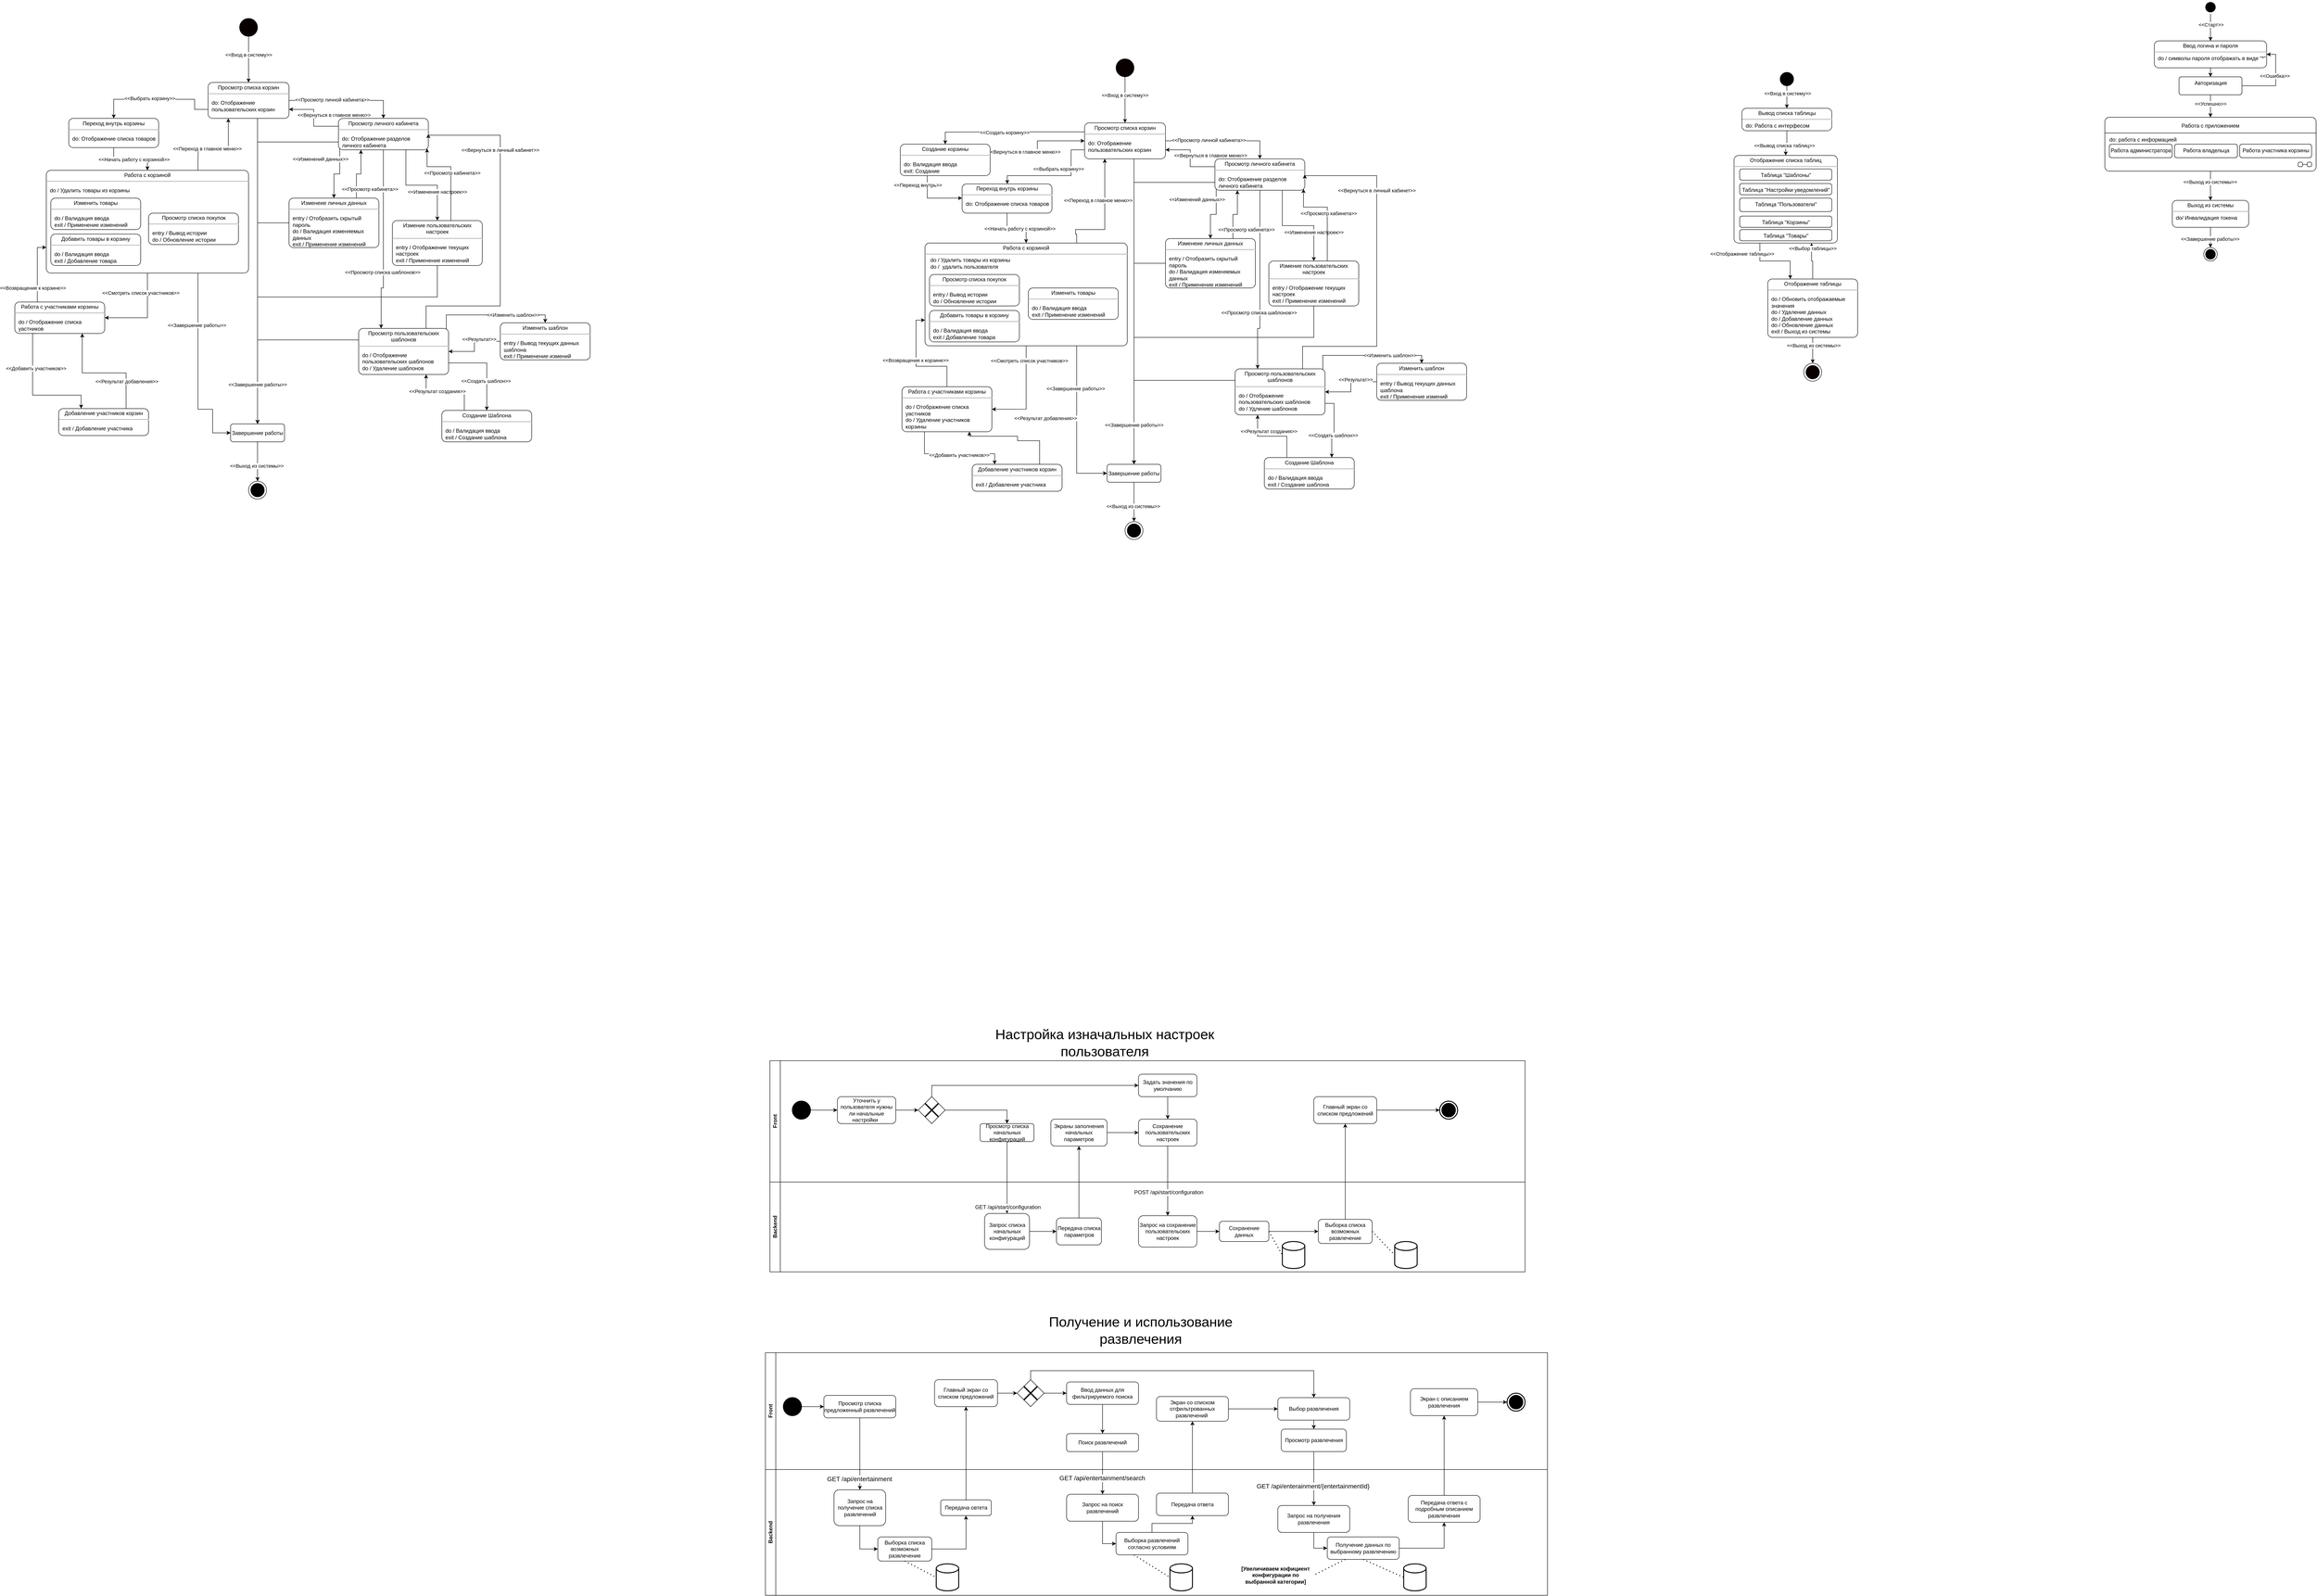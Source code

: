 <mxfile version="21.1.1" type="github">
  <diagram id="TdcTRFdXPKHcd5zqCikp" name="Page-1">
    <mxGraphModel dx="8685" dy="1885" grid="1" gridSize="10" guides="1" tooltips="1" connect="1" arrows="1" fold="1" page="1" pageScale="1" pageWidth="850" pageHeight="1100" math="0" shadow="0">
      <root>
        <mxCell id="0" />
        <mxCell id="1" parent="0" />
        <mxCell id="Kw9__kutnGEFumvWiqR3-51" style="edgeStyle=orthogonalEdgeStyle;rounded=0;orthogonalLoop=1;jettySize=auto;html=1;entryX=0.5;entryY=0;entryDx=0;entryDy=0;entryPerimeter=0;" parent="1" source="nD2JxC32oF_jErjhYnny-4" target="Kw9__kutnGEFumvWiqR3-47" edge="1">
          <mxGeometry relative="1" as="geometry" />
        </mxCell>
        <mxCell id="Kw9__kutnGEFumvWiqR3-52" value="&amp;lt;&amp;lt;Старт&amp;gt;&amp;gt;" style="edgeLabel;html=1;align=center;verticalAlign=middle;resizable=0;points=[];" parent="Kw9__kutnGEFumvWiqR3-51" vertex="1" connectable="0">
          <mxGeometry x="-0.197" y="1" relative="1" as="geometry">
            <mxPoint as="offset" />
          </mxGeometry>
        </mxCell>
        <mxCell id="nD2JxC32oF_jErjhYnny-4" value="" style="ellipse;html=1;shape=startState;fillColor=#000000;strokeColor=#080000;" parent="1" vertex="1">
          <mxGeometry x="390" y="110" width="30" height="30" as="geometry" />
        </mxCell>
        <mxCell id="nD2JxC32oF_jErjhYnny-33" style="edgeStyle=orthogonalEdgeStyle;rounded=0;comic=1;jiggle=0;orthogonalLoop=1;jettySize=auto;html=1;exitX=0.5;exitY=1;exitDx=0;exitDy=0;exitPerimeter=0;" parent="1" source="Kw9__kutnGEFumvWiqR3-56" target="nD2JxC32oF_jErjhYnny-31" edge="1">
          <mxGeometry relative="1" as="geometry">
            <mxPoint x="410" y="610" as="sourcePoint" />
          </mxGeometry>
        </mxCell>
        <mxCell id="nD2JxC32oF_jErjhYnny-35" value="&amp;lt;&amp;lt;Завершение работы&amp;gt;&amp;gt;" style="edgeLabel;html=1;align=center;verticalAlign=middle;resizable=0;points=[];" parent="nD2JxC32oF_jErjhYnny-33" vertex="1" connectable="0">
          <mxGeometry x="0.161" y="-1" relative="1" as="geometry">
            <mxPoint as="offset" />
          </mxGeometry>
        </mxCell>
        <mxCell id="nD2JxC32oF_jErjhYnny-32" style="edgeStyle=orthogonalEdgeStyle;rounded=0;comic=1;jiggle=0;orthogonalLoop=1;jettySize=auto;html=1;strokeColor=#000000;entryX=0.5;entryY=0;entryDx=0;entryDy=0;entryPerimeter=0;" parent="1" source="nD2JxC32oF_jErjhYnny-27" target="Kw9__kutnGEFumvWiqR3-56" edge="1">
          <mxGeometry relative="1" as="geometry">
            <mxPoint x="405" y="550" as="targetPoint" />
          </mxGeometry>
        </mxCell>
        <mxCell id="Kw9__kutnGEFumvWiqR3-57" value="&amp;lt;&amp;lt;Выход из системы&amp;gt;&amp;gt;" style="edgeLabel;html=1;align=center;verticalAlign=middle;resizable=0;points=[];" parent="nD2JxC32oF_jErjhYnny-32" vertex="1" connectable="0">
          <mxGeometry x="-0.284" y="-1" relative="1" as="geometry">
            <mxPoint as="offset" />
          </mxGeometry>
        </mxCell>
        <mxCell id="nD2JxC32oF_jErjhYnny-27" value="Работа с приложением" style="shape=umlState;rounded=1;verticalAlign=top;spacingTop=5;umlStateSymbol=collapseState;absoluteArcSize=1;arcSize=10;jiggle=0;movable=0;resizable=0;rotatable=0;deletable=0;editable=0;locked=1;connectable=0;" parent="1" vertex="1">
          <mxGeometry x="170" y="370" width="470" height="120" as="geometry" />
        </mxCell>
        <mxCell id="nD2JxC32oF_jErjhYnny-28" value="Работа администратора" style="html=1;align=center;verticalAlign=top;rounded=1;absoluteArcSize=1;arcSize=10;dashed=0;jiggle=0;movable=0;resizable=0;rotatable=0;deletable=0;editable=0;locked=1;connectable=0;" parent="1" vertex="1">
          <mxGeometry x="180" y="430" width="140" height="30" as="geometry" />
        </mxCell>
        <mxCell id="nD2JxC32oF_jErjhYnny-29" value="Работа владельца" style="html=1;align=center;verticalAlign=top;rounded=1;absoluteArcSize=1;arcSize=10;dashed=0;jiggle=0;strokeColor=#000000;movable=0;resizable=0;rotatable=0;deletable=0;editable=0;locked=1;connectable=0;" parent="1" vertex="1">
          <mxGeometry x="325" y="430" width="140" height="30" as="geometry" />
        </mxCell>
        <mxCell id="nD2JxC32oF_jErjhYnny-30" value="Работа участника корзины" style="html=1;align=center;verticalAlign=top;rounded=1;absoluteArcSize=1;arcSize=10;dashed=0;jiggle=0;strokeColor=#000000;movable=0;resizable=0;rotatable=0;deletable=0;editable=0;locked=1;connectable=0;" parent="1" vertex="1">
          <mxGeometry x="470" y="430" width="160" height="30" as="geometry" />
        </mxCell>
        <mxCell id="nD2JxC32oF_jErjhYnny-31" value="" style="ellipse;html=1;shape=endState;fillColor=strokeColor;jiggle=0;" parent="1" vertex="1">
          <mxGeometry x="390" y="660" width="30" height="30" as="geometry" />
        </mxCell>
        <mxCell id="nD2JxC32oF_jErjhYnny-36" value="" style="line;strokeWidth=1;rotatable=0;dashed=0;labelPosition=right;align=left;verticalAlign=middle;spacingTop=0;spacingLeft=6;points=[];portConstraint=eastwest;jiggle=0;strokeColor=#000000;movable=0;resizable=0;deletable=0;editable=0;locked=1;connectable=0;" parent="1" vertex="1">
          <mxGeometry x="170" y="400" width="470" height="10" as="geometry" />
        </mxCell>
        <mxCell id="nD2JxC32oF_jErjhYnny-37" value="do: работа с информацией" style="text;html=1;strokeColor=none;fillColor=none;align=center;verticalAlign=middle;whiteSpace=wrap;rounded=0;movable=0;resizable=0;rotatable=0;deletable=0;editable=0;locked=1;connectable=0;" parent="1" vertex="1">
          <mxGeometry x="170" y="410" width="170" height="20" as="geometry" />
        </mxCell>
        <mxCell id="nD2JxC32oF_jErjhYnny-63" style="edgeStyle=orthogonalEdgeStyle;rounded=0;comic=1;jiggle=0;orthogonalLoop=1;jettySize=auto;html=1;entryX=0.5;entryY=0;entryDx=0;entryDy=0;strokeColor=#000000;entryPerimeter=0;" parent="1" source="nD2JxC32oF_jErjhYnny-61" target="nD2JxC32oF_jErjhYnny-64" edge="1">
          <mxGeometry relative="1" as="geometry">
            <mxPoint x="-685" y="210" as="targetPoint" />
          </mxGeometry>
        </mxCell>
        <mxCell id="nD2JxC32oF_jErjhYnny-104" value="&amp;lt;&amp;lt;Вход в систему&amp;gt;&amp;gt;" style="edgeLabel;html=1;align=center;verticalAlign=middle;resizable=0;points=[];" parent="nD2JxC32oF_jErjhYnny-63" vertex="1" connectable="0">
          <mxGeometry x="-0.315" y="1" relative="1" as="geometry">
            <mxPoint as="offset" />
          </mxGeometry>
        </mxCell>
        <mxCell id="nD2JxC32oF_jErjhYnny-61" value="" style="ellipse;fillColor=strokeColor;jiggle=0;strokeColor=#000000;" parent="1" vertex="1">
          <mxGeometry x="-552.5" y="270" width="30" height="30" as="geometry" />
        </mxCell>
        <mxCell id="nD2JxC32oF_jErjhYnny-77" style="edgeStyle=orthogonalEdgeStyle;rounded=0;comic=1;jiggle=0;orthogonalLoop=1;jettySize=auto;html=1;entryX=0.5;entryY=0;entryDx=0;entryDy=0;entryPerimeter=0;strokeColor=#000000;" parent="1" source="nD2JxC32oF_jErjhYnny-64" target="nD2JxC32oF_jErjhYnny-73" edge="1">
          <mxGeometry relative="1" as="geometry" />
        </mxCell>
        <mxCell id="nD2JxC32oF_jErjhYnny-78" value="&amp;lt;&amp;lt;Вывод списка таблиц&amp;gt;&amp;gt;" style="edgeLabel;html=1;align=center;verticalAlign=middle;resizable=0;points=[];" parent="nD2JxC32oF_jErjhYnny-77" vertex="1" connectable="0">
          <mxGeometry x="0.234" y="-3" relative="1" as="geometry">
            <mxPoint as="offset" />
          </mxGeometry>
        </mxCell>
        <mxCell id="nD2JxC32oF_jErjhYnny-64" value="&lt;p style=&quot;margin:0px;margin-top:4px;text-align:center;&quot;&gt;Вывод списка таблицы&lt;/p&gt;&lt;hr&gt;&lt;p style=&quot;margin:0px;margin-left:8px;text-align:left;&quot;&gt;do: Работа с интерфесом&amp;nbsp;&lt;br&gt;&lt;br&gt;&lt;/p&gt;" style="shape=mxgraph.sysml.simpleState;html=1;overflow=fill;whiteSpace=wrap;align=center;jiggle=0;strokeColor=#080000;" parent="1" vertex="1">
          <mxGeometry x="-637.5" y="350" width="200" height="50" as="geometry" />
        </mxCell>
        <mxCell id="Kw9__kutnGEFumvWiqR3-49" style="edgeStyle=orthogonalEdgeStyle;rounded=0;orthogonalLoop=1;jettySize=auto;html=1;entryX=1;entryY=0.5;entryDx=0;entryDy=0;entryPerimeter=0;" parent="1" source="nD2JxC32oF_jErjhYnny-67" target="Kw9__kutnGEFumvWiqR3-47" edge="1">
          <mxGeometry relative="1" as="geometry">
            <Array as="points">
              <mxPoint x="550" y="300" />
              <mxPoint x="550" y="230" />
            </Array>
          </mxGeometry>
        </mxCell>
        <mxCell id="Kw9__kutnGEFumvWiqR3-50" value="&amp;lt;&amp;lt;Ошибка&amp;gt;&amp;gt;" style="edgeLabel;html=1;align=center;verticalAlign=middle;resizable=0;points=[];" parent="Kw9__kutnGEFumvWiqR3-49" vertex="1" connectable="0">
          <mxGeometry x="0.177" y="2" relative="1" as="geometry">
            <mxPoint as="offset" />
          </mxGeometry>
        </mxCell>
        <mxCell id="Kw9__kutnGEFumvWiqR3-54" style="edgeStyle=orthogonalEdgeStyle;rounded=0;orthogonalLoop=1;jettySize=auto;html=1;exitX=0.5;exitY=1;exitDx=0;exitDy=0;" parent="1" source="nD2JxC32oF_jErjhYnny-67" edge="1">
          <mxGeometry relative="1" as="geometry">
            <mxPoint x="404.943" y="370" as="targetPoint" />
          </mxGeometry>
        </mxCell>
        <mxCell id="Kw9__kutnGEFumvWiqR3-55" value="&amp;lt;&amp;lt;Успешно&amp;gt;&amp;gt;" style="edgeLabel;html=1;align=center;verticalAlign=middle;resizable=0;points=[];" parent="Kw9__kutnGEFumvWiqR3-54" vertex="1" connectable="0">
          <mxGeometry x="-0.215" relative="1" as="geometry">
            <mxPoint as="offset" />
          </mxGeometry>
        </mxCell>
        <mxCell id="nD2JxC32oF_jErjhYnny-67" value="Авторизация" style="html=1;align=center;verticalAlign=top;rounded=1;absoluteArcSize=1;arcSize=10;dashed=0;jiggle=0;strokeColor=#080000;" parent="1" vertex="1">
          <mxGeometry x="335" y="280" width="140" height="40" as="geometry" />
        </mxCell>
        <mxCell id="nD2JxC32oF_jErjhYnny-73" value="&lt;p style=&quot;margin:0px;margin-top:4px;text-align:center;&quot;&gt;Отображение списка таблиц&lt;/p&gt;&lt;hr&gt;&lt;p&gt;&lt;/p&gt;&lt;p style=&quot;margin:0px;margin-left:8px;text-align:left;&quot;&gt;&lt;br&gt;&lt;/p&gt;" style="shape=mxgraph.sysml.simpleState;html=1;overflow=fill;whiteSpace=wrap;align=center;jiggle=0;strokeColor=#080000;" parent="1" vertex="1">
          <mxGeometry x="-655" y="455" width="230" height="195" as="geometry" />
        </mxCell>
        <mxCell id="nD2JxC32oF_jErjhYnny-74" value="" style="shape=mxgraph.sysml.actFinal;html=1;verticalLabelPosition=bottom;labelBackgroundColor=#ffffff;verticalAlign=top;jiggle=0;strokeColor=#080000;" parent="1" vertex="1">
          <mxGeometry x="-500" y="917.53" width="40" height="40" as="geometry" />
        </mxCell>
        <mxCell id="nD2JxC32oF_jErjhYnny-79" value="Таблица &quot;Пользователи&quot;" style="html=1;align=center;verticalAlign=top;rounded=1;absoluteArcSize=1;arcSize=10;dashed=0;jiggle=0;strokeColor=#080000;" parent="1" vertex="1">
          <mxGeometry x="-642.5" y="550" width="205" height="30" as="geometry" />
        </mxCell>
        <mxCell id="nD2JxC32oF_jErjhYnny-80" value="Таблица &quot;Корзины&quot;" style="html=1;align=center;verticalAlign=top;rounded=1;absoluteArcSize=1;arcSize=10;dashed=0;jiggle=0;strokeColor=#080000;" parent="1" vertex="1">
          <mxGeometry x="-642.5" y="590" width="205" height="25" as="geometry" />
        </mxCell>
        <mxCell id="nD2JxC32oF_jErjhYnny-105" style="edgeStyle=orthogonalEdgeStyle;rounded=0;comic=1;jiggle=0;orthogonalLoop=1;jettySize=auto;html=1;entryX=0.25;entryY=0;entryDx=0;entryDy=0;entryPerimeter=0;strokeColor=#000000;exitX=0.25;exitY=1;exitDx=0;exitDy=0;exitPerimeter=0;" parent="1" source="nD2JxC32oF_jErjhYnny-73" target="nD2JxC32oF_jErjhYnny-85" edge="1">
          <mxGeometry relative="1" as="geometry" />
        </mxCell>
        <mxCell id="nD2JxC32oF_jErjhYnny-107" value="&amp;lt;&amp;lt;Отображение таблицы&amp;gt;&amp;gt;" style="edgeLabel;html=1;align=center;verticalAlign=middle;resizable=0;points=[];" parent="nD2JxC32oF_jErjhYnny-105" vertex="1" connectable="0">
          <mxGeometry x="-0.65" y="-1" relative="1" as="geometry">
            <mxPoint x="-39" y="-2" as="offset" />
          </mxGeometry>
        </mxCell>
        <mxCell id="nD2JxC32oF_jErjhYnny-81" value="Таблица &quot;Товары&quot;" style="html=1;align=center;verticalAlign=top;rounded=1;absoluteArcSize=1;arcSize=10;dashed=0;jiggle=0;strokeColor=#080000;" parent="1" vertex="1">
          <mxGeometry x="-642.5" y="620" width="205" height="25" as="geometry" />
        </mxCell>
        <mxCell id="nD2JxC32oF_jErjhYnny-82" value="Таблица &quot;Шаблоны&quot;" style="html=1;align=center;verticalAlign=top;rounded=1;absoluteArcSize=1;arcSize=10;dashed=0;jiggle=0;strokeColor=#080000;" parent="1" vertex="1">
          <mxGeometry x="-642.5" y="485" width="205" height="25" as="geometry" />
        </mxCell>
        <mxCell id="nD2JxC32oF_jErjhYnny-83" value="Таблица &quot;Настройки уведомлений&quot;" style="html=1;align=center;verticalAlign=top;rounded=1;absoluteArcSize=1;arcSize=10;dashed=0;jiggle=0;strokeColor=#080000;" parent="1" vertex="1">
          <mxGeometry x="-642.5" y="517.5" width="205" height="25" as="geometry" />
        </mxCell>
        <mxCell id="nD2JxC32oF_jErjhYnny-100" style="edgeStyle=orthogonalEdgeStyle;rounded=0;comic=1;jiggle=0;orthogonalLoop=1;jettySize=auto;html=1;exitX=0.5;exitY=1;exitDx=0;exitDy=0;exitPerimeter=0;entryX=0.5;entryY=0;entryDx=0;entryDy=0;entryPerimeter=0;strokeColor=#000000;" parent="1" source="nD2JxC32oF_jErjhYnny-85" target="nD2JxC32oF_jErjhYnny-74" edge="1">
          <mxGeometry relative="1" as="geometry" />
        </mxCell>
        <mxCell id="nD2JxC32oF_jErjhYnny-101" value="&amp;lt;&amp;lt;Выход из системы&amp;gt;&amp;gt;" style="edgeLabel;html=1;align=center;verticalAlign=middle;resizable=0;points=[];" parent="nD2JxC32oF_jErjhYnny-100" vertex="1" connectable="0">
          <mxGeometry x="-0.396" y="2" relative="1" as="geometry">
            <mxPoint as="offset" />
          </mxGeometry>
        </mxCell>
        <mxCell id="nD2JxC32oF_jErjhYnny-106" style="edgeStyle=orthogonalEdgeStyle;rounded=0;comic=1;jiggle=0;orthogonalLoop=1;jettySize=auto;html=1;entryX=0.75;entryY=1;entryDx=0;entryDy=0;entryPerimeter=0;strokeColor=#000000;" parent="1" source="nD2JxC32oF_jErjhYnny-85" target="nD2JxC32oF_jErjhYnny-73" edge="1">
          <mxGeometry relative="1" as="geometry" />
        </mxCell>
        <mxCell id="nD2JxC32oF_jErjhYnny-108" value="&amp;lt;&amp;lt;Выбор таблицы&amp;gt;&amp;gt;" style="edgeLabel;html=1;align=center;verticalAlign=middle;resizable=0;points=[];" parent="nD2JxC32oF_jErjhYnny-106" vertex="1" connectable="0">
          <mxGeometry x="0.72" y="-2" relative="1" as="geometry">
            <mxPoint as="offset" />
          </mxGeometry>
        </mxCell>
        <mxCell id="nD2JxC32oF_jErjhYnny-85" value="&lt;p style=&quot;margin:0px;margin-top:4px;text-align:center;&quot;&gt;Отображение таблицы&lt;/p&gt;&lt;hr&gt;&lt;p&gt;&lt;/p&gt;&lt;p style=&quot;margin:0px;margin-left:8px;text-align:left;&quot;&gt;do / Обновить отображаемые значения&lt;/p&gt;&lt;p style=&quot;margin:0px;margin-left:8px;text-align:left;&quot;&gt;do /&amp;nbsp;Удаление данных&lt;/p&gt;&lt;p style=&quot;margin:0px;margin-left:8px;text-align:left;&quot;&gt;do / Добавление данных&lt;/p&gt;&lt;p style=&quot;margin:0px;margin-left:8px;text-align:left;&quot;&gt;do /&amp;nbsp;Обновление данных&lt;br&gt;exit / Выход из системы&lt;/p&gt;" style="shape=mxgraph.sysml.simpleState;html=1;overflow=fill;whiteSpace=wrap;align=center;jiggle=0;strokeColor=#080000;" parent="1" vertex="1">
          <mxGeometry x="-580" y="730" width="200" height="130" as="geometry" />
        </mxCell>
        <mxCell id="rrBnnx2WadmqllnFf4yr-3" style="edgeStyle=orthogonalEdgeStyle;rounded=0;comic=1;jiggle=0;orthogonalLoop=1;jettySize=auto;html=1;entryX=0.5;entryY=0;entryDx=0;entryDy=0;strokeColor=#000000;entryPerimeter=0;" parent="1" source="rrBnnx2WadmqllnFf4yr-1" target="Kw9__kutnGEFumvWiqR3-37" edge="1">
          <mxGeometry relative="1" as="geometry">
            <mxPoint x="-2005" y="372.5" as="targetPoint" />
          </mxGeometry>
        </mxCell>
        <mxCell id="k28_8GWcvLkQVrRJRihw-12" value="&amp;lt;&amp;lt;Вход в систему&amp;gt;&amp;gt;" style="edgeLabel;html=1;align=center;verticalAlign=middle;resizable=0;points=[];" parent="rrBnnx2WadmqllnFf4yr-3" vertex="1" connectable="0">
          <mxGeometry x="-0.211" relative="1" as="geometry">
            <mxPoint as="offset" />
          </mxGeometry>
        </mxCell>
        <mxCell id="rrBnnx2WadmqllnFf4yr-1" value="" style="shape=ellipse;html=1;fillColor=strokeColor;fontSize=18;fontColor=#ffffff;jiggle=0;strokeColor=#080000;" parent="1" vertex="1">
          <mxGeometry x="-2030" y="240" width="40" height="40" as="geometry" />
        </mxCell>
        <mxCell id="rrBnnx2WadmqllnFf4yr-13" style="edgeStyle=orthogonalEdgeStyle;rounded=0;comic=1;jiggle=0;orthogonalLoop=1;jettySize=auto;html=1;entryX=0.5;entryY=0;entryDx=0;entryDy=0;entryPerimeter=0;strokeColor=#000000;exitX=1;exitY=0.5;exitDx=0;exitDy=0;exitPerimeter=0;" parent="1" source="Kw9__kutnGEFumvWiqR3-37" target="rrBnnx2WadmqllnFf4yr-10" edge="1">
          <mxGeometry relative="1" as="geometry">
            <mxPoint x="-1920" y="428.75" as="sourcePoint" />
          </mxGeometry>
        </mxCell>
        <mxCell id="k28_8GWcvLkQVrRJRihw-19" value="&amp;lt;&amp;lt;Просмотр личной кабинета&amp;gt;&amp;gt;" style="edgeLabel;html=1;align=center;verticalAlign=middle;resizable=0;points=[];" parent="rrBnnx2WadmqllnFf4yr-13" vertex="1" connectable="0">
          <mxGeometry x="-0.238" y="2" relative="1" as="geometry">
            <mxPoint as="offset" />
          </mxGeometry>
        </mxCell>
        <mxCell id="rrBnnx2WadmqllnFf4yr-14" style="edgeStyle=orthogonalEdgeStyle;rounded=0;comic=1;jiggle=0;orthogonalLoop=1;jettySize=auto;html=1;entryX=0.5;entryY=0;entryDx=0;entryDy=0;entryPerimeter=0;strokeColor=#000000;exitX=0;exitY=0.25;exitDx=0;exitDy=0;exitPerimeter=0;" parent="1" source="Kw9__kutnGEFumvWiqR3-37" target="rrBnnx2WadmqllnFf4yr-11" edge="1">
          <mxGeometry relative="1" as="geometry">
            <mxPoint x="-2005" y="485.0" as="sourcePoint" />
            <Array as="points">
              <mxPoint x="-2245" y="403" />
              <mxPoint x="-2490" y="403" />
            </Array>
          </mxGeometry>
        </mxCell>
        <mxCell id="k28_8GWcvLkQVrRJRihw-13" value="&amp;lt;&amp;lt;Создать корзину&amp;gt;&amp;gt;" style="edgeLabel;html=1;align=center;verticalAlign=middle;resizable=0;points=[];" parent="rrBnnx2WadmqllnFf4yr-14" vertex="1" connectable="0">
          <mxGeometry x="0.06" y="1" relative="1" as="geometry">
            <mxPoint as="offset" />
          </mxGeometry>
        </mxCell>
        <mxCell id="rrBnnx2WadmqllnFf4yr-15" style="edgeStyle=orthogonalEdgeStyle;rounded=0;comic=1;jiggle=0;orthogonalLoop=1;jettySize=auto;html=1;entryX=0.5;entryY=0;entryDx=0;entryDy=0;entryPerimeter=0;strokeColor=#000000;exitX=0;exitY=0.75;exitDx=0;exitDy=0;exitPerimeter=0;" parent="1" source="Kw9__kutnGEFumvWiqR3-37" target="rrBnnx2WadmqllnFf4yr-12" edge="1">
          <mxGeometry relative="1" as="geometry">
            <mxPoint x="-2090" y="428.75" as="sourcePoint" />
            <Array as="points">
              <mxPoint x="-2130" y="443" />
              <mxPoint x="-2130" y="500" />
              <mxPoint x="-2272" y="500" />
              <mxPoint x="-2272" y="518" />
            </Array>
          </mxGeometry>
        </mxCell>
        <mxCell id="k28_8GWcvLkQVrRJRihw-15" value="&amp;lt;&amp;lt;Выбрать корзину&amp;gt;&amp;gt;" style="edgeLabel;html=1;align=center;verticalAlign=middle;resizable=0;points=[];" parent="rrBnnx2WadmqllnFf4yr-15" vertex="1" connectable="0">
          <mxGeometry x="0.114" y="-2" relative="1" as="geometry">
            <mxPoint x="23" y="-13" as="offset" />
          </mxGeometry>
        </mxCell>
        <mxCell id="Kw9__kutnGEFumvWiqR3-18" style="edgeStyle=orthogonalEdgeStyle;rounded=0;orthogonalLoop=1;jettySize=auto;html=1;entryX=0.25;entryY=0;entryDx=0;entryDy=0;entryPerimeter=0;" parent="1" source="rrBnnx2WadmqllnFf4yr-10" target="Kw9__kutnGEFumvWiqR3-17" edge="1">
          <mxGeometry relative="1" as="geometry">
            <Array as="points">
              <mxPoint x="-1710" y="840" />
              <mxPoint x="-1715" y="840" />
            </Array>
          </mxGeometry>
        </mxCell>
        <mxCell id="k28_8GWcvLkQVrRJRihw-35" value="&amp;lt;&amp;lt;Просмотр списка шаблонов&amp;gt;&amp;gt;" style="edgeLabel;html=1;align=center;verticalAlign=middle;resizable=0;points=[];" parent="Kw9__kutnGEFumvWiqR3-18" vertex="1" connectable="0">
          <mxGeometry x="0.348" y="-2" relative="1" as="geometry">
            <mxPoint y="1" as="offset" />
          </mxGeometry>
        </mxCell>
        <mxCell id="Kw9__kutnGEFumvWiqR3-23" value="" style="edgeStyle=orthogonalEdgeStyle;rounded=0;orthogonalLoop=1;jettySize=auto;html=1;exitX=0.75;exitY=1;exitDx=0;exitDy=0;exitPerimeter=0;" parent="1" source="rrBnnx2WadmqllnFf4yr-10" target="Kw9__kutnGEFumvWiqR3-22" edge="1">
          <mxGeometry relative="1" as="geometry" />
        </mxCell>
        <mxCell id="k28_8GWcvLkQVrRJRihw-34" value="&amp;lt;&amp;lt;Изменение настроек&amp;gt;&amp;gt;" style="edgeLabel;html=1;align=center;verticalAlign=middle;resizable=0;points=[];" parent="Kw9__kutnGEFumvWiqR3-23" vertex="1" connectable="0">
          <mxGeometry x="0.437" relative="1" as="geometry">
            <mxPoint as="offset" />
          </mxGeometry>
        </mxCell>
        <mxCell id="Kw9__kutnGEFumvWiqR3-26" style="edgeStyle=orthogonalEdgeStyle;rounded=0;orthogonalLoop=1;jettySize=auto;html=1;exitX=0;exitY=0;exitDx=2.9;exitDy=67.1;exitPerimeter=0;entryX=0.5;entryY=0;entryDx=0;entryDy=0;entryPerimeter=0;" parent="1" source="rrBnnx2WadmqllnFf4yr-10" target="Kw9__kutnGEFumvWiqR3-25" edge="1">
          <mxGeometry relative="1" as="geometry" />
        </mxCell>
        <mxCell id="k28_8GWcvLkQVrRJRihw-31" value="&amp;lt;&amp;lt;Изменений данных&amp;gt;&amp;gt;" style="edgeLabel;html=1;align=center;verticalAlign=middle;resizable=0;points=[];" parent="Kw9__kutnGEFumvWiqR3-26" vertex="1" connectable="0">
          <mxGeometry x="-0.329" y="-3" relative="1" as="geometry">
            <mxPoint x="-40" y="-18" as="offset" />
          </mxGeometry>
        </mxCell>
        <mxCell id="Kw9__kutnGEFumvWiqR3-30" style="edgeStyle=orthogonalEdgeStyle;rounded=0;orthogonalLoop=1;jettySize=auto;html=1;entryX=1;entryY=0.75;entryDx=0;entryDy=0;entryPerimeter=0;exitX=0;exitY=0.25;exitDx=0;exitDy=0;exitPerimeter=0;" parent="1" source="rrBnnx2WadmqllnFf4yr-10" target="Kw9__kutnGEFumvWiqR3-37" edge="1">
          <mxGeometry relative="1" as="geometry">
            <mxPoint x="-1920" y="456.875" as="targetPoint" />
          </mxGeometry>
        </mxCell>
        <mxCell id="k28_8GWcvLkQVrRJRihw-20" value="&amp;lt;&amp;lt;Вернуться в главное меню&amp;gt;&amp;gt;" style="edgeLabel;html=1;align=center;verticalAlign=middle;resizable=0;points=[];" parent="Kw9__kutnGEFumvWiqR3-30" vertex="1" connectable="0">
          <mxGeometry x="-0.413" y="-2" relative="1" as="geometry">
            <mxPoint x="33" y="-23" as="offset" />
          </mxGeometry>
        </mxCell>
        <mxCell id="Kw9__kutnGEFumvWiqR3-40" style="edgeStyle=orthogonalEdgeStyle;rounded=0;orthogonalLoop=1;jettySize=auto;html=1;exitX=0;exitY=0.75;exitDx=0;exitDy=0;exitPerimeter=0;entryX=0.5;entryY=0;entryDx=0;entryDy=0;" parent="1" source="rrBnnx2WadmqllnFf4yr-10" target="Kw9__kutnGEFumvWiqR3-14" edge="1">
          <mxGeometry relative="1" as="geometry">
            <Array as="points">
              <mxPoint x="-1990" y="515" />
            </Array>
          </mxGeometry>
        </mxCell>
        <mxCell id="rrBnnx2WadmqllnFf4yr-10" value="&lt;p style=&quot;margin:0px;margin-top:4px;text-align:center;&quot;&gt;Просмотр личного кабинета&lt;/p&gt;&lt;hr&gt;&lt;p&gt;&lt;/p&gt;&lt;p style=&quot;margin:0px;margin-left:8px;text-align:left;&quot;&gt;do: Отображение разделов личного кабинета&lt;/p&gt;" style="shape=mxgraph.sysml.simpleState;html=1;overflow=fill;whiteSpace=wrap;align=center;jiggle=0;strokeColor=#080000;" parent="1" vertex="1">
          <mxGeometry x="-1810" y="462.5" width="200" height="70" as="geometry" />
        </mxCell>
        <mxCell id="rrBnnx2WadmqllnFf4yr-16" style="edgeStyle=orthogonalEdgeStyle;rounded=0;comic=1;jiggle=0;orthogonalLoop=1;jettySize=auto;html=1;strokeColor=#000000;entryX=0;entryY=0.5;entryDx=0;entryDy=0;entryPerimeter=0;exitX=0.5;exitY=1;exitDx=0;exitDy=0;exitPerimeter=0;" parent="1" target="rrBnnx2WadmqllnFf4yr-12" edge="1">
          <mxGeometry relative="1" as="geometry">
            <Array as="points">
              <mxPoint x="-2450" y="550" />
              <mxPoint x="-2372" y="550" />
            </Array>
            <mxPoint x="-2450" y="488.13" as="sourcePoint" />
            <mxPoint x="-2412.5" y="539.02" as="targetPoint" />
          </mxGeometry>
        </mxCell>
        <mxCell id="k28_8GWcvLkQVrRJRihw-16" value="&amp;lt;&amp;lt;Переход внутрь&amp;gt;&amp;gt;" style="edgeLabel;html=1;align=center;verticalAlign=middle;resizable=0;points=[];" parent="rrBnnx2WadmqllnFf4yr-16" vertex="1" connectable="0">
          <mxGeometry x="0.107" y="1" relative="1" as="geometry">
            <mxPoint x="-37" y="-28" as="offset" />
          </mxGeometry>
        </mxCell>
        <mxCell id="Kw9__kutnGEFumvWiqR3-39" style="edgeStyle=orthogonalEdgeStyle;rounded=0;orthogonalLoop=1;jettySize=auto;html=1;exitX=1;exitY=0.25;exitDx=0;exitDy=0;exitPerimeter=0;entryX=0;entryY=0.5;entryDx=0;entryDy=0;entryPerimeter=0;" parent="1" source="rrBnnx2WadmqllnFf4yr-11" target="Kw9__kutnGEFumvWiqR3-37" edge="1">
          <mxGeometry relative="1" as="geometry" />
        </mxCell>
        <mxCell id="k28_8GWcvLkQVrRJRihw-14" value="&amp;lt;&amp;lt;Вернуться в главное меню&amp;gt;&amp;gt;" style="edgeLabel;html=1;align=center;verticalAlign=middle;resizable=0;points=[];" parent="Kw9__kutnGEFumvWiqR3-39" vertex="1" connectable="0">
          <mxGeometry x="-0.368" y="1" relative="1" as="geometry">
            <mxPoint as="offset" />
          </mxGeometry>
        </mxCell>
        <mxCell id="rrBnnx2WadmqllnFf4yr-11" value="&lt;p style=&quot;margin:0px;margin-top:4px;text-align:center;&quot;&gt;Создание корзины&lt;/p&gt;&lt;hr&gt;&lt;p&gt;&lt;/p&gt;&lt;p style=&quot;margin:0px;margin-left:8px;text-align:left;&quot;&gt;do: Валидация ввода&lt;br&gt;exit: Cоздание&lt;/p&gt;" style="shape=mxgraph.sysml.simpleState;html=1;overflow=fill;whiteSpace=wrap;align=center;jiggle=0;strokeColor=#080000;" parent="1" vertex="1">
          <mxGeometry x="-2510" y="430" width="200" height="70" as="geometry" />
        </mxCell>
        <mxCell id="Kw9__kutnGEFumvWiqR3-3" style="edgeStyle=orthogonalEdgeStyle;rounded=0;orthogonalLoop=1;jettySize=auto;html=1;entryX=0.5;entryY=0;entryDx=0;entryDy=0;entryPerimeter=0;" parent="1" source="rrBnnx2WadmqllnFf4yr-12" target="Kw9__kutnGEFumvWiqR3-2" edge="1">
          <mxGeometry relative="1" as="geometry" />
        </mxCell>
        <mxCell id="k28_8GWcvLkQVrRJRihw-17" value="&amp;lt;&amp;lt;Начать работу с корзиной&amp;gt;&amp;gt;" style="edgeLabel;html=1;align=center;verticalAlign=middle;resizable=0;points=[];" parent="Kw9__kutnGEFumvWiqR3-3" vertex="1" connectable="0">
          <mxGeometry x="0.124" y="-1" relative="1" as="geometry">
            <mxPoint as="offset" />
          </mxGeometry>
        </mxCell>
        <mxCell id="rrBnnx2WadmqllnFf4yr-12" value="&lt;p style=&quot;margin:0px;margin-top:4px;text-align:center;&quot;&gt;Переход внутрь корзины&lt;/p&gt;&lt;hr&gt;&lt;p&gt;&lt;/p&gt;&lt;p style=&quot;margin:0px;margin-left:8px;text-align:left;&quot;&gt;do: Отображение списка товаров&lt;br&gt;&lt;/p&gt;" style="shape=mxgraph.sysml.simpleState;html=1;overflow=fill;whiteSpace=wrap;align=center;jiggle=0;strokeColor=#080000;" parent="1" vertex="1">
          <mxGeometry x="-2372.5" y="518.39" width="200" height="65" as="geometry" />
        </mxCell>
        <mxCell id="Kw9__kutnGEFumvWiqR3-15" style="edgeStyle=orthogonalEdgeStyle;rounded=0;orthogonalLoop=1;jettySize=auto;html=1;entryX=0;entryY=0.5;entryDx=0;entryDy=0;exitX=0.75;exitY=1;exitDx=0;exitDy=0;exitPerimeter=0;" parent="1" source="Kw9__kutnGEFumvWiqR3-2" target="Kw9__kutnGEFumvWiqR3-14" edge="1">
          <mxGeometry relative="1" as="geometry">
            <Array as="points">
              <mxPoint x="-2117" y="1163" />
            </Array>
          </mxGeometry>
        </mxCell>
        <mxCell id="k28_8GWcvLkQVrRJRihw-36" value="&amp;lt;&amp;lt;Завершение работы&amp;gt;&amp;gt;" style="edgeLabel;html=1;align=center;verticalAlign=middle;resizable=0;points=[];" parent="Kw9__kutnGEFumvWiqR3-15" vertex="1" connectable="0">
          <mxGeometry x="-0.457" y="-3" relative="1" as="geometry">
            <mxPoint as="offset" />
          </mxGeometry>
        </mxCell>
        <mxCell id="Kw9__kutnGEFumvWiqR3-28" style="edgeStyle=orthogonalEdgeStyle;rounded=0;orthogonalLoop=1;jettySize=auto;html=1;exitX=0.75;exitY=0;exitDx=0;exitDy=0;exitPerimeter=0;entryX=0.25;entryY=1;entryDx=0;entryDy=0;entryPerimeter=0;" parent="1" source="Kw9__kutnGEFumvWiqR3-2" target="Kw9__kutnGEFumvWiqR3-37" edge="1">
          <mxGeometry relative="1" as="geometry">
            <mxPoint x="-2090" y="400.625" as="targetPoint" />
            <Array as="points">
              <mxPoint x="-2117" y="630" />
              <mxPoint x="-2120" y="630" />
              <mxPoint x="-2120" y="620" />
              <mxPoint x="-2055" y="620" />
            </Array>
          </mxGeometry>
        </mxCell>
        <mxCell id="k28_8GWcvLkQVrRJRihw-18" value="&amp;lt;&amp;lt;Переход в главное меню&amp;gt;&amp;gt;" style="edgeLabel;html=1;align=center;verticalAlign=middle;resizable=0;points=[];" parent="Kw9__kutnGEFumvWiqR3-28" vertex="1" connectable="0">
          <mxGeometry x="0.01" y="1" relative="1" as="geometry">
            <mxPoint x="-14" y="-34" as="offset" />
          </mxGeometry>
        </mxCell>
        <mxCell id="k28_8GWcvLkQVrRJRihw-2" style="edgeStyle=orthogonalEdgeStyle;rounded=0;orthogonalLoop=1;jettySize=auto;html=1;entryX=1;entryY=0.5;entryDx=0;entryDy=0;entryPerimeter=0;" parent="1" source="Kw9__kutnGEFumvWiqR3-2" target="k28_8GWcvLkQVrRJRihw-1" edge="1">
          <mxGeometry relative="1" as="geometry" />
        </mxCell>
        <mxCell id="k28_8GWcvLkQVrRJRihw-22" value="&amp;lt;&amp;lt;Смотреть список участников&amp;gt;&amp;gt;" style="edgeLabel;html=1;align=center;verticalAlign=middle;resizable=0;points=[];" parent="k28_8GWcvLkQVrRJRihw-2" vertex="1" connectable="0">
          <mxGeometry x="0.146" y="2" relative="1" as="geometry">
            <mxPoint x="5" y="-91" as="offset" />
          </mxGeometry>
        </mxCell>
        <mxCell id="Kw9__kutnGEFumvWiqR3-2" value="&lt;p style=&quot;margin:0px;margin-top:4px;text-align:center;&quot;&gt;Работа с корзиной&lt;/p&gt;&lt;hr&gt;&lt;p&gt;&lt;/p&gt;&lt;p style=&quot;margin:0px;margin-left:8px;text-align:left;&quot;&gt;&lt;br&gt;&lt;/p&gt;" style="shape=mxgraph.sysml.simpleState;html=1;overflow=fill;whiteSpace=wrap;align=center;" parent="1" vertex="1">
          <mxGeometry x="-2455" y="650" width="450" height="228.74" as="geometry" />
        </mxCell>
        <mxCell id="Kw9__kutnGEFumvWiqR3-1" value="&lt;p style=&quot;margin:0px;margin-top:4px;text-align:center;&quot;&gt;Просмотр списка покупок&lt;/p&gt;&lt;hr&gt;&lt;p&gt;&lt;/p&gt;&lt;p style=&quot;margin:0px;margin-left:8px;text-align:left;&quot;&gt;entry / Вывод истории&lt;br&gt;do / Обновление истории&lt;br&gt;&lt;/p&gt;" style="shape=mxgraph.sysml.simpleState;html=1;overflow=fill;whiteSpace=wrap;align=center;" parent="1" vertex="1">
          <mxGeometry x="-2445" y="720" width="200" height="70" as="geometry" />
        </mxCell>
        <mxCell id="k28_8GWcvLkQVrRJRihw-9" style="edgeStyle=orthogonalEdgeStyle;rounded=0;orthogonalLoop=1;jettySize=auto;html=1;exitX=0.75;exitY=0;exitDx=0;exitDy=0;exitPerimeter=0;entryX=0.75;entryY=1;entryDx=0;entryDy=0;entryPerimeter=0;" parent="1" source="Kw9__kutnGEFumvWiqR3-4" target="k28_8GWcvLkQVrRJRihw-1" edge="1">
          <mxGeometry relative="1" as="geometry">
            <Array as="points">
              <mxPoint x="-2200" y="1090" />
              <mxPoint x="-2249" y="1090" />
              <mxPoint x="-2249" y="1080" />
              <mxPoint x="-2356" y="1080" />
            </Array>
          </mxGeometry>
        </mxCell>
        <mxCell id="k28_8GWcvLkQVrRJRihw-26" value="&amp;lt;&amp;lt;Результат добавления&amp;gt;&amp;gt;" style="edgeLabel;html=1;align=center;verticalAlign=middle;resizable=0;points=[];" parent="k28_8GWcvLkQVrRJRihw-9" vertex="1" connectable="0">
          <mxGeometry x="-0.539" y="-1" relative="1" as="geometry">
            <mxPoint x="13" y="-49" as="offset" />
          </mxGeometry>
        </mxCell>
        <mxCell id="Kw9__kutnGEFumvWiqR3-4" value="&lt;p style=&quot;margin:0px;margin-top:4px;text-align:center;&quot;&gt;Добавление участников корзин&lt;/p&gt;&lt;hr&gt;&lt;p&gt;&lt;/p&gt;&lt;p style=&quot;margin:0px;margin-left:8px;text-align:left;&quot;&gt;&lt;span style=&quot;background-color: initial;&quot;&gt;exit / Добавление участника&lt;/span&gt;&lt;br&gt;&lt;/p&gt;" style="shape=mxgraph.sysml.simpleState;html=1;overflow=fill;whiteSpace=wrap;align=center;" parent="1" vertex="1">
          <mxGeometry x="-2350" y="1142.53" width="200" height="60" as="geometry" />
        </mxCell>
        <mxCell id="Kw9__kutnGEFumvWiqR3-7" value="&lt;p style=&quot;margin:0px;margin-top:4px;text-align:center;&quot;&gt;Добавить товары в корзину&lt;/p&gt;&lt;hr&gt;&lt;p&gt;&lt;/p&gt;&lt;p style=&quot;margin:0px;margin-left:8px;text-align:left;&quot;&gt;do / Валидация ввода&lt;br&gt;exit / Добавление товара&lt;/p&gt;" style="shape=mxgraph.sysml.simpleState;html=1;overflow=fill;whiteSpace=wrap;align=center;" parent="1" vertex="1">
          <mxGeometry x="-2445" y="800" width="200" height="70" as="geometry" />
        </mxCell>
        <mxCell id="Kw9__kutnGEFumvWiqR3-9" value="&lt;p style=&quot;margin:0px;margin-top:4px;text-align:center;&quot;&gt;Изменить товары&lt;/p&gt;&lt;hr&gt;&lt;p&gt;&lt;/p&gt;&lt;p style=&quot;margin:0px;margin-left:8px;text-align:left;&quot;&gt;do / Валидация ввода&lt;br&gt;exit / Применение изменений&lt;br&gt;&lt;/p&gt;" style="shape=mxgraph.sysml.simpleState;html=1;overflow=fill;whiteSpace=wrap;align=center;" parent="1" vertex="1">
          <mxGeometry x="-2225" y="750" width="200" height="70" as="geometry" />
        </mxCell>
        <mxCell id="Kw9__kutnGEFumvWiqR3-13" value="" style="shape=mxgraph.sysml.actFinal;html=1;verticalLabelPosition=bottom;labelBackgroundColor=#ffffff;verticalAlign=top;" parent="1" vertex="1">
          <mxGeometry x="-2010" y="1270" width="40" height="40" as="geometry" />
        </mxCell>
        <mxCell id="Kw9__kutnGEFumvWiqR3-16" style="edgeStyle=orthogonalEdgeStyle;rounded=0;orthogonalLoop=1;jettySize=auto;html=1;entryX=0.5;entryY=0;entryDx=0;entryDy=0;entryPerimeter=0;" parent="1" source="Kw9__kutnGEFumvWiqR3-14" target="Kw9__kutnGEFumvWiqR3-13" edge="1">
          <mxGeometry relative="1" as="geometry" />
        </mxCell>
        <mxCell id="k28_8GWcvLkQVrRJRihw-28" value="&amp;lt;&amp;lt;Выход из системы&amp;gt;&amp;gt;" style="edgeLabel;html=1;align=center;verticalAlign=middle;resizable=0;points=[];" parent="Kw9__kutnGEFumvWiqR3-16" vertex="1" connectable="0">
          <mxGeometry x="0.219" y="-2" relative="1" as="geometry">
            <mxPoint as="offset" />
          </mxGeometry>
        </mxCell>
        <mxCell id="Kw9__kutnGEFumvWiqR3-14" value="Завершение работы" style="shape=rect;rounded=1;html=1;whiteSpace=wrap;align=center;" parent="1" vertex="1">
          <mxGeometry x="-2050" y="1142.53" width="120" height="40" as="geometry" />
        </mxCell>
        <mxCell id="Kw9__kutnGEFumvWiqR3-20" style="edgeStyle=orthogonalEdgeStyle;rounded=0;orthogonalLoop=1;jettySize=auto;html=1;entryX=0.75;entryY=0;entryDx=0;entryDy=0;entryPerimeter=0;exitX=1;exitY=0.75;exitDx=0;exitDy=0;exitPerimeter=0;" parent="1" source="Kw9__kutnGEFumvWiqR3-17" target="Kw9__kutnGEFumvWiqR3-19" edge="1">
          <mxGeometry relative="1" as="geometry" />
        </mxCell>
        <mxCell id="k28_8GWcvLkQVrRJRihw-38" value="&amp;lt;&amp;lt;Создать шаблон&amp;gt;&amp;gt;" style="edgeLabel;html=1;align=center;verticalAlign=middle;resizable=0;points=[];" parent="Kw9__kutnGEFumvWiqR3-20" vertex="1" connectable="0">
          <mxGeometry x="0.304" y="-2" relative="1" as="geometry">
            <mxPoint as="offset" />
          </mxGeometry>
        </mxCell>
        <mxCell id="Kw9__kutnGEFumvWiqR3-29" style="edgeStyle=orthogonalEdgeStyle;rounded=0;orthogonalLoop=1;jettySize=auto;html=1;entryX=1;entryY=0.5;entryDx=0;entryDy=0;entryPerimeter=0;exitX=0.75;exitY=0;exitDx=0;exitDy=0;exitPerimeter=0;" parent="1" source="Kw9__kutnGEFumvWiqR3-17" target="rrBnnx2WadmqllnFf4yr-10" edge="1">
          <mxGeometry relative="1" as="geometry">
            <mxPoint x="-1610" y="950" as="sourcePoint" />
            <mxPoint x="-1920" y="400.625" as="targetPoint" />
            <Array as="points">
              <mxPoint x="-1615" y="880" />
              <mxPoint x="-1450" y="880" />
              <mxPoint x="-1450" y="500" />
              <mxPoint x="-1610" y="500" />
            </Array>
          </mxGeometry>
        </mxCell>
        <mxCell id="Kw9__kutnGEFumvWiqR3-31" style="edgeStyle=orthogonalEdgeStyle;rounded=0;orthogonalLoop=1;jettySize=auto;html=1;entryX=0.5;entryY=0;entryDx=0;entryDy=0;entryPerimeter=0;exitX=0;exitY=0;exitDx=197.1;exitDy=2.9;exitPerimeter=0;" parent="1" source="Kw9__kutnGEFumvWiqR3-17" target="Kw9__kutnGEFumvWiqR3-21" edge="1">
          <mxGeometry relative="1" as="geometry">
            <mxPoint x="-1570" y="950" as="sourcePoint" />
            <Array as="points">
              <mxPoint x="-1570" y="955" />
              <mxPoint x="-1570" y="900" />
              <mxPoint x="-1350" y="900" />
            </Array>
          </mxGeometry>
        </mxCell>
        <mxCell id="k28_8GWcvLkQVrRJRihw-29" value="&amp;lt;&amp;lt;Изменить шаблон&amp;gt;&amp;gt;" style="edgeLabel;html=1;align=center;verticalAlign=middle;resizable=0;points=[];" parent="Kw9__kutnGEFumvWiqR3-31" vertex="1" connectable="0">
          <mxGeometry x="0.439" relative="1" as="geometry">
            <mxPoint as="offset" />
          </mxGeometry>
        </mxCell>
        <mxCell id="Kw9__kutnGEFumvWiqR3-42" style="edgeStyle=orthogonalEdgeStyle;rounded=0;orthogonalLoop=1;jettySize=auto;html=1;entryX=0.5;entryY=0;entryDx=0;entryDy=0;exitX=0;exitY=0.25;exitDx=0;exitDy=0;exitPerimeter=0;" parent="1" source="Kw9__kutnGEFumvWiqR3-17" target="Kw9__kutnGEFumvWiqR3-14" edge="1">
          <mxGeometry relative="1" as="geometry">
            <mxPoint x="-1920" y="1200" as="targetPoint" />
          </mxGeometry>
        </mxCell>
        <mxCell id="Kw9__kutnGEFumvWiqR3-17" value="&lt;p style=&quot;margin:0px;margin-top:4px;text-align:center;&quot;&gt;Просмотр пользовательских шаблонов&lt;/p&gt;&lt;hr&gt;&lt;p&gt;&lt;/p&gt;&lt;p style=&quot;margin:0px;margin-left:8px;text-align:left;&quot;&gt;do / Отображение пользовательских шаблонов&lt;br&gt;&lt;/p&gt;&lt;p style=&quot;margin:0px;margin-left:8px;text-align:left;&quot;&gt;do / Удление шаблонов&lt;/p&gt;" style="shape=mxgraph.sysml.simpleState;html=1;overflow=fill;whiteSpace=wrap;align=center;" parent="1" vertex="1">
          <mxGeometry x="-1765" y="930" width="200" height="102.53" as="geometry" />
        </mxCell>
        <mxCell id="Kw9__kutnGEFumvWiqR3-33" style="edgeStyle=orthogonalEdgeStyle;rounded=0;orthogonalLoop=1;jettySize=auto;html=1;exitX=0.25;exitY=0;exitDx=0;exitDy=0;exitPerimeter=0;entryX=0.25;entryY=1;entryDx=0;entryDy=0;entryPerimeter=0;" parent="1" source="Kw9__kutnGEFumvWiqR3-19" target="Kw9__kutnGEFumvWiqR3-17" edge="1">
          <mxGeometry relative="1" as="geometry">
            <Array as="points">
              <mxPoint x="-1650" y="1080" />
              <mxPoint x="-1715" y="1080" />
            </Array>
          </mxGeometry>
        </mxCell>
        <mxCell id="k28_8GWcvLkQVrRJRihw-39" value="&amp;lt;&amp;lt;Результат создания&amp;gt;&amp;gt;" style="edgeLabel;html=1;align=center;verticalAlign=middle;resizable=0;points=[];" parent="Kw9__kutnGEFumvWiqR3-33" vertex="1" connectable="0">
          <mxGeometry x="0.655" y="1" relative="1" as="geometry">
            <mxPoint x="26" y="9" as="offset" />
          </mxGeometry>
        </mxCell>
        <mxCell id="Kw9__kutnGEFumvWiqR3-19" value="&lt;p style=&quot;margin:0px;margin-top:4px;text-align:center;&quot;&gt;Создание Шаблона&lt;/p&gt;&lt;hr&gt;&lt;p&gt;&lt;/p&gt;&lt;p style=&quot;margin:0px;margin-left:8px;text-align:left;&quot;&gt;do / Валидация ввода&lt;br&gt;exit / Создание шаблона&lt;/p&gt;" style="shape=mxgraph.sysml.simpleState;html=1;overflow=fill;whiteSpace=wrap;align=center;" parent="1" vertex="1">
          <mxGeometry x="-1700" y="1127.53" width="200" height="70" as="geometry" />
        </mxCell>
        <mxCell id="Kw9__kutnGEFumvWiqR3-32" style="edgeStyle=orthogonalEdgeStyle;rounded=0;orthogonalLoop=1;jettySize=auto;html=1;exitX=0;exitY=0.5;exitDx=0;exitDy=0;exitPerimeter=0;entryX=1;entryY=0.5;entryDx=0;entryDy=0;entryPerimeter=0;" parent="1" source="Kw9__kutnGEFumvWiqR3-21" target="Kw9__kutnGEFumvWiqR3-17" edge="1">
          <mxGeometry relative="1" as="geometry" />
        </mxCell>
        <mxCell id="k28_8GWcvLkQVrRJRihw-30" value="&amp;lt;&amp;lt;Результат&amp;gt;&amp;gt;" style="edgeLabel;html=1;align=center;verticalAlign=middle;resizable=0;points=[];" parent="Kw9__kutnGEFumvWiqR3-32" vertex="1" connectable="0">
          <mxGeometry x="-0.329" y="-5" relative="1" as="geometry">
            <mxPoint x="-1" as="offset" />
          </mxGeometry>
        </mxCell>
        <mxCell id="Kw9__kutnGEFumvWiqR3-21" value="&lt;p style=&quot;margin:0px;margin-top:4px;text-align:center;&quot;&gt;Изменить шаблон&lt;/p&gt;&lt;hr&gt;&lt;p&gt;&lt;/p&gt;&lt;p style=&quot;margin:0px;margin-left:8px;text-align:left;&quot;&gt;entry / Вывод текущих данных шаблона&lt;br&gt;exit / Применение измений&lt;/p&gt;" style="shape=mxgraph.sysml.simpleState;html=1;overflow=fill;whiteSpace=wrap;align=center;" parent="1" vertex="1">
          <mxGeometry x="-1450" y="917.53" width="200" height="82.5" as="geometry" />
        </mxCell>
        <mxCell id="Kw9__kutnGEFumvWiqR3-24" style="edgeStyle=orthogonalEdgeStyle;rounded=0;orthogonalLoop=1;jettySize=auto;html=1;entryX=0;entryY=0;entryDx=197.1;entryDy=67.1;entryPerimeter=0;exitX=0.75;exitY=0;exitDx=0;exitDy=0;exitPerimeter=0;" parent="1" source="Kw9__kutnGEFumvWiqR3-22" target="rrBnnx2WadmqllnFf4yr-10" edge="1">
          <mxGeometry relative="1" as="geometry">
            <Array as="points">
              <mxPoint x="-1560" y="690" />
              <mxPoint x="-1560" y="570" />
              <mxPoint x="-1613" y="570" />
            </Array>
          </mxGeometry>
        </mxCell>
        <mxCell id="k28_8GWcvLkQVrRJRihw-33" value="&amp;lt;&amp;lt;Просмотр кабинета&amp;gt;&amp;gt;" style="edgeLabel;html=1;align=center;verticalAlign=middle;resizable=0;points=[];" parent="Kw9__kutnGEFumvWiqR3-24" vertex="1" connectable="0">
          <mxGeometry x="0.08" y="-3" relative="1" as="geometry">
            <mxPoint as="offset" />
          </mxGeometry>
        </mxCell>
        <mxCell id="Kw9__kutnGEFumvWiqR3-43" style="edgeStyle=orthogonalEdgeStyle;rounded=0;orthogonalLoop=1;jettySize=auto;html=1;entryX=0.5;entryY=0;entryDx=0;entryDy=0;" parent="1" source="Kw9__kutnGEFumvWiqR3-22" target="Kw9__kutnGEFumvWiqR3-14" edge="1">
          <mxGeometry relative="1" as="geometry">
            <Array as="points">
              <mxPoint x="-1590" y="860" />
              <mxPoint x="-1990" y="860" />
            </Array>
          </mxGeometry>
        </mxCell>
        <mxCell id="Kw9__kutnGEFumvWiqR3-22" value="&lt;p style=&quot;margin:0px;margin-top:4px;text-align:center;&quot;&gt;Измение пользовательских настроек&lt;/p&gt;&lt;hr&gt;&lt;p&gt;&lt;/p&gt;&lt;p style=&quot;margin:0px;margin-left:8px;text-align:left;&quot;&gt;entry / Отображение текущих настроек&lt;br&gt;exit / Применение изменений&lt;/p&gt;" style="shape=mxgraph.sysml.simpleState;html=1;overflow=fill;whiteSpace=wrap;align=center;" parent="1" vertex="1">
          <mxGeometry x="-1690" y="690" width="200" height="100" as="geometry" />
        </mxCell>
        <mxCell id="Kw9__kutnGEFumvWiqR3-27" style="edgeStyle=orthogonalEdgeStyle;rounded=0;orthogonalLoop=1;jettySize=auto;html=1;exitX=0.75;exitY=0;exitDx=0;exitDy=0;exitPerimeter=0;entryX=0.25;entryY=1;entryDx=0;entryDy=0;entryPerimeter=0;" parent="1" source="Kw9__kutnGEFumvWiqR3-25" target="rrBnnx2WadmqllnFf4yr-10" edge="1">
          <mxGeometry relative="1" as="geometry">
            <mxPoint x="-1740" y="540" as="targetPoint" />
          </mxGeometry>
        </mxCell>
        <mxCell id="k28_8GWcvLkQVrRJRihw-32" value="&amp;lt;&amp;lt;Просмотр кабинета&amp;gt;&amp;gt;" style="edgeLabel;html=1;align=center;verticalAlign=middle;resizable=0;points=[];" parent="Kw9__kutnGEFumvWiqR3-27" vertex="1" connectable="0">
          <mxGeometry x="-0.336" y="1" relative="1" as="geometry">
            <mxPoint x="31" y="19" as="offset" />
          </mxGeometry>
        </mxCell>
        <mxCell id="Kw9__kutnGEFumvWiqR3-44" style="edgeStyle=orthogonalEdgeStyle;rounded=0;orthogonalLoop=1;jettySize=auto;html=1;entryX=0.5;entryY=0;entryDx=0;entryDy=0;" parent="1" source="Kw9__kutnGEFumvWiqR3-25" target="Kw9__kutnGEFumvWiqR3-14" edge="1">
          <mxGeometry relative="1" as="geometry" />
        </mxCell>
        <mxCell id="Kw9__kutnGEFumvWiqR3-25" value="&lt;p style=&quot;margin:0px;margin-top:4px;text-align:center;&quot;&gt;Изменеие личных данных&lt;/p&gt;&lt;hr&gt;&lt;p&gt;&lt;/p&gt;&lt;p style=&quot;margin:0px;margin-left:8px;text-align:left;&quot;&gt;entry / Отобразить скрытый пароль&lt;br&gt;do / Валидация изменяемых данных&lt;br&gt;exit / Применение изменений&lt;/p&gt;" style="shape=mxgraph.sysml.simpleState;html=1;overflow=fill;whiteSpace=wrap;align=center;" parent="1" vertex="1">
          <mxGeometry x="-1920" y="640" width="200" height="110" as="geometry" />
        </mxCell>
        <mxCell id="Kw9__kutnGEFumvWiqR3-41" style="edgeStyle=orthogonalEdgeStyle;rounded=0;orthogonalLoop=1;jettySize=auto;html=1;entryX=0.5;entryY=0;entryDx=0;entryDy=0;" parent="1" source="Kw9__kutnGEFumvWiqR3-37" target="Kw9__kutnGEFumvWiqR3-14" edge="1">
          <mxGeometry relative="1" as="geometry">
            <mxPoint x="-1990" y="1279.524" as="targetPoint" />
            <Array as="points">
              <mxPoint x="-1990" y="660" />
              <mxPoint x="-1990" y="660" />
            </Array>
          </mxGeometry>
        </mxCell>
        <mxCell id="k28_8GWcvLkQVrRJRihw-37" value="&amp;lt;&amp;lt;Завершение работы&amp;gt;&amp;gt;" style="edgeLabel;html=1;align=center;verticalAlign=middle;resizable=0;points=[];" parent="Kw9__kutnGEFumvWiqR3-41" vertex="1" connectable="0">
          <mxGeometry x="0.743" relative="1" as="geometry">
            <mxPoint as="offset" />
          </mxGeometry>
        </mxCell>
        <mxCell id="Kw9__kutnGEFumvWiqR3-37" value="&lt;p style=&quot;margin:0px;margin-top:4px;text-align:center;&quot;&gt;Просмотр списка корзин&lt;/p&gt;&lt;hr&gt;&lt;p&gt;&lt;/p&gt;&lt;p style=&quot;margin:0px;margin-left:8px;text-align:left;&quot;&gt;do: Отображение пользовательских корзин&lt;/p&gt;" style="shape=mxgraph.sysml.simpleState;html=1;overflow=fill;whiteSpace=wrap;align=center;jiggle=0;strokeColor=#080000;" parent="1" vertex="1">
          <mxGeometry x="-2100" y="382.5" width="180" height="80" as="geometry" />
        </mxCell>
        <mxCell id="Kw9__kutnGEFumvWiqR3-53" style="edgeStyle=orthogonalEdgeStyle;rounded=0;orthogonalLoop=1;jettySize=auto;html=1;exitX=0.5;exitY=1;exitDx=0;exitDy=0;exitPerimeter=0;entryX=0.5;entryY=0;entryDx=0;entryDy=0;" parent="1" source="Kw9__kutnGEFumvWiqR3-47" target="nD2JxC32oF_jErjhYnny-67" edge="1">
          <mxGeometry relative="1" as="geometry" />
        </mxCell>
        <mxCell id="Kw9__kutnGEFumvWiqR3-47" value="&lt;p style=&quot;margin:0px;margin-top:4px;text-align:center;&quot;&gt;Ввод логина и пароля&lt;/p&gt;&lt;hr&gt;&lt;p style=&quot;margin:0px;margin-left:8px;text-align:left;&quot;&gt;do / символы пароля отображать в виде &quot;*&quot;&lt;br&gt;&lt;br&gt;&lt;/p&gt;" style="shape=mxgraph.sysml.simpleState;html=1;overflow=fill;whiteSpace=wrap;align=center;jiggle=0;strokeColor=#080000;" parent="1" vertex="1">
          <mxGeometry x="280" y="200" width="250" height="60" as="geometry" />
        </mxCell>
        <mxCell id="Kw9__kutnGEFumvWiqR3-56" value="&lt;p style=&quot;margin:0px;margin-top:4px;text-align:center;&quot;&gt;Выход из системы&lt;/p&gt;&lt;hr&gt;&lt;p style=&quot;margin:0px;margin-left:8px;text-align:left;&quot;&gt;do/ Инвалидация токена&lt;br&gt;&lt;/p&gt;" style="shape=mxgraph.sysml.simpleState;html=1;overflow=fill;whiteSpace=wrap;align=center;jiggle=0;strokeColor=#080000;" parent="1" vertex="1">
          <mxGeometry x="320" y="555" width="170" height="60" as="geometry" />
        </mxCell>
        <mxCell id="pcf_KDZU3Iva-soeFCws-5" value="&lt;span style=&quot;font-size: 31px;&quot;&gt;Настройка изначальных настроек пользователя&lt;/span&gt;" style="text;html=1;strokeColor=none;fillColor=none;align=center;verticalAlign=middle;whiteSpace=wrap;rounded=0;" parent="1" vertex="1">
          <mxGeometry x="-2350" y="2350" width="590" height="160" as="geometry" />
        </mxCell>
        <mxCell id="pcf_KDZU3Iva-soeFCws-7" value="" style="group;movable=1;resizable=1;rotatable=1;deletable=1;editable=1;locked=0;connectable=1;" parent="1" vertex="1" connectable="0">
          <mxGeometry x="-2800" y="2470" width="1680" height="470" as="geometry" />
        </mxCell>
        <mxCell id="pcf_KDZU3Iva-soeFCws-8" value="" style="group;movable=1;resizable=1;rotatable=1;deletable=1;editable=1;locked=0;connectable=1;" parent="pcf_KDZU3Iva-soeFCws-7" vertex="1" connectable="0">
          <mxGeometry width="1680" height="470" as="geometry" />
        </mxCell>
        <mxCell id="pcf_KDZU3Iva-soeFCws-2" value="Front" style="swimlane;horizontal=0;whiteSpace=wrap;html=1;movable=1;resizable=1;rotatable=1;deletable=1;editable=1;locked=0;connectable=1;" parent="pcf_KDZU3Iva-soeFCws-8" vertex="1">
          <mxGeometry width="1680.0" height="270" as="geometry" />
        </mxCell>
        <mxCell id="pcf_KDZU3Iva-soeFCws-3" value="Backend" style="swimlane;horizontal=0;whiteSpace=wrap;html=1;" parent="pcf_KDZU3Iva-soeFCws-8" vertex="1">
          <mxGeometry y="270" width="1680.0" height="200" as="geometry" />
        </mxCell>
        <mxCell id="pcf_KDZU3Iva-soeFCws-23" style="edgeStyle=orthogonalEdgeStyle;rounded=0;orthogonalLoop=1;jettySize=auto;html=1;entryX=0;entryY=0.5;entryDx=0;entryDy=0;" parent="1" source="pcf_KDZU3Iva-soeFCws-4" target="pcf_KDZU3Iva-soeFCws-22" edge="1">
          <mxGeometry relative="1" as="geometry" />
        </mxCell>
        <mxCell id="pcf_KDZU3Iva-soeFCws-4" value="" style="shape=ellipse;html=1;fillColor=strokeColor;strokeWidth=2;verticalLabelPosition=bottom;verticalAlignment=top;perimeter=ellipsePerimeter;movable=1;resizable=1;rotatable=1;deletable=1;editable=1;locked=0;connectable=1;" parent="1" vertex="1">
          <mxGeometry x="-2750" y="2560" width="40" height="40" as="geometry" />
        </mxCell>
        <mxCell id="pcf_KDZU3Iva-soeFCws-15" style="edgeStyle=orthogonalEdgeStyle;rounded=0;orthogonalLoop=1;jettySize=auto;html=1;entryX=0.5;entryY=0;entryDx=0;entryDy=0;" parent="1" source="pcf_KDZU3Iva-soeFCws-6" target="pcf_KDZU3Iva-soeFCws-14" edge="1">
          <mxGeometry relative="1" as="geometry" />
        </mxCell>
        <mxCell id="pcf_KDZU3Iva-soeFCws-16" value="&lt;font style=&quot;font-size: 12px;&quot;&gt;GET /api/start/configuration&lt;/font&gt;" style="edgeLabel;html=1;align=center;verticalAlign=middle;resizable=0;points=[];" parent="pcf_KDZU3Iva-soeFCws-15" vertex="1" connectable="0">
          <mxGeometry x="-0.21" y="1" relative="1" as="geometry">
            <mxPoint y="83" as="offset" />
          </mxGeometry>
        </mxCell>
        <mxCell id="pcf_KDZU3Iva-soeFCws-6" value="Просмотр списка начальных конфигураций" style="shape=rect;html=1;rounded=1;whiteSpace=wrap;align=center;" parent="1" vertex="1">
          <mxGeometry x="-2332.5" y="2610" width="120" height="40" as="geometry" />
        </mxCell>
        <mxCell id="pcf_KDZU3Iva-soeFCws-18" style="edgeStyle=orthogonalEdgeStyle;rounded=0;orthogonalLoop=1;jettySize=auto;html=1;entryX=0;entryY=0.5;entryDx=0;entryDy=0;" parent="1" source="pcf_KDZU3Iva-soeFCws-14" target="pcf_KDZU3Iva-soeFCws-19" edge="1">
          <mxGeometry relative="1" as="geometry">
            <mxPoint x="-2142.5" y="2890" as="targetPoint" />
          </mxGeometry>
        </mxCell>
        <mxCell id="pcf_KDZU3Iva-soeFCws-14" value="Запрос списка начальных конфигураций" style="shape=rect;html=1;rounded=1;whiteSpace=wrap;align=center;" parent="1" vertex="1">
          <mxGeometry x="-2322.5" y="2810" width="100" height="80" as="geometry" />
        </mxCell>
        <mxCell id="pcf_KDZU3Iva-soeFCws-30" style="edgeStyle=orthogonalEdgeStyle;rounded=0;orthogonalLoop=1;jettySize=auto;html=1;entryX=0;entryY=0.5;entryDx=0;entryDy=0;" parent="1" source="pcf_KDZU3Iva-soeFCws-17" target="pcf_KDZU3Iva-soeFCws-29" edge="1">
          <mxGeometry relative="1" as="geometry" />
        </mxCell>
        <mxCell id="pcf_KDZU3Iva-soeFCws-17" value="Экраны заполнения начальных параметров" style="shape=rect;html=1;rounded=1;whiteSpace=wrap;align=center;" parent="1" vertex="1">
          <mxGeometry x="-2175" y="2600" width="125" height="60" as="geometry" />
        </mxCell>
        <mxCell id="pcf_KDZU3Iva-soeFCws-20" style="edgeStyle=orthogonalEdgeStyle;rounded=0;orthogonalLoop=1;jettySize=auto;html=1;entryX=0.5;entryY=1;entryDx=0;entryDy=0;" parent="1" source="pcf_KDZU3Iva-soeFCws-19" target="pcf_KDZU3Iva-soeFCws-17" edge="1">
          <mxGeometry relative="1" as="geometry" />
        </mxCell>
        <mxCell id="pcf_KDZU3Iva-soeFCws-19" value="Передача списка параметров" style="shape=rect;html=1;rounded=1;whiteSpace=wrap;align=center;" parent="1" vertex="1">
          <mxGeometry x="-2162.5" y="2820" width="100" height="60" as="geometry" />
        </mxCell>
        <mxCell id="pcf_KDZU3Iva-soeFCws-26" style="edgeStyle=orthogonalEdgeStyle;rounded=0;orthogonalLoop=1;jettySize=auto;html=1;entryX=0.5;entryY=0;entryDx=0;entryDy=0;" parent="1" source="pcf_KDZU3Iva-soeFCws-21" target="pcf_KDZU3Iva-soeFCws-6" edge="1">
          <mxGeometry relative="1" as="geometry" />
        </mxCell>
        <mxCell id="pcf_KDZU3Iva-soeFCws-27" style="edgeStyle=orthogonalEdgeStyle;rounded=0;orthogonalLoop=1;jettySize=auto;html=1;exitX=0.5;exitY=0;exitDx=0;exitDy=0;entryX=0;entryY=0.5;entryDx=0;entryDy=0;" parent="1" source="pcf_KDZU3Iva-soeFCws-21" target="pcf_KDZU3Iva-soeFCws-28" edge="1">
          <mxGeometry relative="1" as="geometry">
            <mxPoint x="-1819.167" y="2540" as="targetPoint" />
          </mxGeometry>
        </mxCell>
        <mxCell id="pcf_KDZU3Iva-soeFCws-24" style="edgeStyle=orthogonalEdgeStyle;rounded=0;orthogonalLoop=1;jettySize=auto;html=1;" parent="1" source="pcf_KDZU3Iva-soeFCws-22" target="pcf_KDZU3Iva-soeFCws-21" edge="1">
          <mxGeometry relative="1" as="geometry" />
        </mxCell>
        <mxCell id="pcf_KDZU3Iva-soeFCws-22" value="Уточнить у пользователя нужны ли начальные настройки&amp;nbsp;&amp;nbsp;" style="shape=rect;html=1;rounded=1;whiteSpace=wrap;align=center;" parent="1" vertex="1">
          <mxGeometry x="-2650" y="2550" width="130" height="60" as="geometry" />
        </mxCell>
        <mxCell id="pcf_KDZU3Iva-soeFCws-25" value="" style="shape=umlDestroy;whiteSpace=wrap;html=1;strokeWidth=3;targetShapes=umlLifeline;" parent="1" vertex="1">
          <mxGeometry x="-2455" y="2565" width="30" height="30" as="geometry" />
        </mxCell>
        <mxCell id="pcf_KDZU3Iva-soeFCws-32" style="edgeStyle=orthogonalEdgeStyle;rounded=0;orthogonalLoop=1;jettySize=auto;html=1;entryX=0.5;entryY=0;entryDx=0;entryDy=0;" parent="1" source="pcf_KDZU3Iva-soeFCws-28" target="pcf_KDZU3Iva-soeFCws-29" edge="1">
          <mxGeometry relative="1" as="geometry" />
        </mxCell>
        <mxCell id="pcf_KDZU3Iva-soeFCws-28" value="Задать значения по умолчанию" style="shape=rect;html=1;rounded=1;whiteSpace=wrap;align=center;" parent="1" vertex="1">
          <mxGeometry x="-1980" y="2500" width="130" height="50" as="geometry" />
        </mxCell>
        <mxCell id="pcf_KDZU3Iva-soeFCws-34" style="edgeStyle=orthogonalEdgeStyle;rounded=0;orthogonalLoop=1;jettySize=auto;html=1;entryX=0.5;entryY=0;entryDx=0;entryDy=0;" parent="1" source="pcf_KDZU3Iva-soeFCws-29" target="pcf_KDZU3Iva-soeFCws-33" edge="1">
          <mxGeometry relative="1" as="geometry" />
        </mxCell>
        <mxCell id="pcf_KDZU3Iva-soeFCws-35" value="&lt;font style=&quot;font-size: 12px;&quot;&gt;POST /api/start/configuration&lt;/font&gt;" style="edgeLabel;html=1;align=center;verticalAlign=middle;resizable=0;points=[];" parent="pcf_KDZU3Iva-soeFCws-34" vertex="1" connectable="0">
          <mxGeometry x="0.329" y="2" relative="1" as="geometry">
            <mxPoint as="offset" />
          </mxGeometry>
        </mxCell>
        <mxCell id="pcf_KDZU3Iva-soeFCws-29" value="Сохранение пользовательских настроек" style="shape=rect;html=1;rounded=1;whiteSpace=wrap;align=center;" parent="1" vertex="1">
          <mxGeometry x="-1980" y="2600" width="130" height="60" as="geometry" />
        </mxCell>
        <mxCell id="pcf_KDZU3Iva-soeFCws-38" style="edgeStyle=orthogonalEdgeStyle;rounded=0;orthogonalLoop=1;jettySize=auto;html=1;entryX=0;entryY=0.5;entryDx=0;entryDy=0;" parent="1" source="pcf_KDZU3Iva-soeFCws-33" target="pcf_KDZU3Iva-soeFCws-36" edge="1">
          <mxGeometry relative="1" as="geometry" />
        </mxCell>
        <mxCell id="pcf_KDZU3Iva-soeFCws-33" value="Запрос на сохранение пользовательских настроек" style="shape=rect;html=1;rounded=1;whiteSpace=wrap;align=center;" parent="1" vertex="1">
          <mxGeometry x="-1980" y="2815" width="130" height="70" as="geometry" />
        </mxCell>
        <mxCell id="pcf_KDZU3Iva-soeFCws-42" style="edgeStyle=orthogonalEdgeStyle;rounded=0;orthogonalLoop=1;jettySize=auto;html=1;entryX=0;entryY=0.5;entryDx=0;entryDy=0;" parent="1" source="pcf_KDZU3Iva-soeFCws-36" target="pcf_KDZU3Iva-soeFCws-41" edge="1">
          <mxGeometry relative="1" as="geometry" />
        </mxCell>
        <mxCell id="pcf_KDZU3Iva-soeFCws-36" value="Сохранение данных" style="shape=rect;html=1;rounded=1;whiteSpace=wrap;align=center;" parent="1" vertex="1">
          <mxGeometry x="-1800" y="2827.5" width="110" height="45" as="geometry" />
        </mxCell>
        <mxCell id="pcf_KDZU3Iva-soeFCws-37" value="" style="strokeWidth=2;html=1;shape=mxgraph.flowchart.database;whiteSpace=wrap;" parent="1" vertex="1">
          <mxGeometry x="-1660" y="2872.5" width="50" height="60" as="geometry" />
        </mxCell>
        <mxCell id="pcf_KDZU3Iva-soeFCws-40" value="" style="endArrow=none;dashed=1;html=1;dashPattern=1 3;strokeWidth=2;rounded=0;exitX=1;exitY=0.5;exitDx=0;exitDy=0;entryX=0;entryY=0.5;entryDx=0;entryDy=0;entryPerimeter=0;" parent="1" source="pcf_KDZU3Iva-soeFCws-36" target="pcf_KDZU3Iva-soeFCws-37" edge="1">
          <mxGeometry width="50" height="50" relative="1" as="geometry">
            <mxPoint x="-1640" y="2850" as="sourcePoint" />
            <mxPoint x="-1590" y="2800" as="targetPoint" />
          </mxGeometry>
        </mxCell>
        <mxCell id="pcf_KDZU3Iva-soeFCws-46" style="edgeStyle=orthogonalEdgeStyle;rounded=0;orthogonalLoop=1;jettySize=auto;html=1;entryX=0.5;entryY=1;entryDx=0;entryDy=0;" parent="1" source="pcf_KDZU3Iva-soeFCws-41" target="pcf_KDZU3Iva-soeFCws-43" edge="1">
          <mxGeometry relative="1" as="geometry" />
        </mxCell>
        <mxCell id="pcf_KDZU3Iva-soeFCws-41" value="Выборка списка возможных развлечение" style="shape=rect;html=1;rounded=1;whiteSpace=wrap;align=center;" parent="1" vertex="1">
          <mxGeometry x="-1580" y="2823.13" width="120" height="53.75" as="geometry" />
        </mxCell>
        <mxCell id="pcf_KDZU3Iva-soeFCws-48" style="edgeStyle=orthogonalEdgeStyle;rounded=0;orthogonalLoop=1;jettySize=auto;html=1;entryX=0;entryY=0.5;entryDx=0;entryDy=0;entryPerimeter=0;" parent="1" source="pcf_KDZU3Iva-soeFCws-43" target="pcf_KDZU3Iva-soeFCws-47" edge="1">
          <mxGeometry relative="1" as="geometry" />
        </mxCell>
        <mxCell id="pcf_KDZU3Iva-soeFCws-43" value="Главный экран со списком предложений" style="shape=rect;html=1;rounded=1;whiteSpace=wrap;align=center;" parent="1" vertex="1">
          <mxGeometry x="-1590" y="2550" width="140" height="60" as="geometry" />
        </mxCell>
        <mxCell id="pcf_KDZU3Iva-soeFCws-44" value="" style="strokeWidth=2;html=1;shape=mxgraph.flowchart.database;whiteSpace=wrap;" parent="1" vertex="1">
          <mxGeometry x="-1410" y="2872.5" width="50" height="60" as="geometry" />
        </mxCell>
        <mxCell id="pcf_KDZU3Iva-soeFCws-45" value="" style="endArrow=none;dashed=1;html=1;dashPattern=1 3;strokeWidth=2;rounded=0;entryX=0;entryY=0.5;entryDx=0;entryDy=0;entryPerimeter=0;exitX=1;exitY=0.5;exitDx=0;exitDy=0;" parent="1" source="pcf_KDZU3Iva-soeFCws-41" target="pcf_KDZU3Iva-soeFCws-44" edge="1">
          <mxGeometry width="50" height="50" relative="1" as="geometry">
            <mxPoint x="-1450" y="2830" as="sourcePoint" />
            <mxPoint x="-1650" y="2913" as="targetPoint" />
          </mxGeometry>
        </mxCell>
        <mxCell id="pcf_KDZU3Iva-soeFCws-47" value="" style="html=1;shape=mxgraph.sysml.actFinal;strokeWidth=2;verticalLabelPosition=bottom;verticalAlignment=top;" parent="1" vertex="1">
          <mxGeometry x="-1310" y="2560" width="40" height="40" as="geometry" />
        </mxCell>
        <mxCell id="pcf_KDZU3Iva-soeFCws-49" value="" style="group;movable=1;resizable=1;rotatable=1;deletable=1;editable=1;locked=0;connectable=1;" parent="1" vertex="1" connectable="0">
          <mxGeometry x="-2810" y="3120" width="1740" height="540" as="geometry" />
        </mxCell>
        <mxCell id="pcf_KDZU3Iva-soeFCws-50" value="Front" style="swimlane;horizontal=0;whiteSpace=wrap;html=1;movable=1;resizable=1;rotatable=1;deletable=1;editable=1;locked=0;connectable=1;" parent="pcf_KDZU3Iva-soeFCws-49" vertex="1">
          <mxGeometry width="1740.0" height="260" as="geometry" />
        </mxCell>
        <mxCell id="pcf_KDZU3Iva-soeFCws-51" value="Backend" style="swimlane;horizontal=0;whiteSpace=wrap;html=1;" parent="pcf_KDZU3Iva-soeFCws-49" vertex="1">
          <mxGeometry y="260" width="1740.0" height="280" as="geometry" />
        </mxCell>
        <mxCell id="pcf_KDZU3Iva-soeFCws-52" value="&lt;span style=&quot;font-size: 31px;&quot;&gt;Получение и использование развлечения&lt;/span&gt;" style="text;html=1;strokeColor=none;fillColor=none;align=center;verticalAlign=middle;whiteSpace=wrap;rounded=0;" parent="1" vertex="1">
          <mxGeometry x="-2270" y="2990" width="590" height="160" as="geometry" />
        </mxCell>
        <mxCell id="pcf_KDZU3Iva-soeFCws-55" style="edgeStyle=orthogonalEdgeStyle;rounded=0;orthogonalLoop=1;jettySize=auto;html=1;entryX=0;entryY=0.5;entryDx=0;entryDy=0;" parent="1" source="pcf_KDZU3Iva-soeFCws-53" target="pcf_KDZU3Iva-soeFCws-54" edge="1">
          <mxGeometry relative="1" as="geometry" />
        </mxCell>
        <mxCell id="pcf_KDZU3Iva-soeFCws-53" value="" style="shape=ellipse;html=1;fillColor=strokeColor;strokeWidth=2;verticalLabelPosition=bottom;verticalAlignment=top;perimeter=ellipsePerimeter;" parent="1" vertex="1">
          <mxGeometry x="-2770" y="3220" width="40" height="40" as="geometry" />
        </mxCell>
        <mxCell id="pcf_KDZU3Iva-soeFCws-57" style="edgeStyle=orthogonalEdgeStyle;rounded=0;orthogonalLoop=1;jettySize=auto;html=1;entryX=0.5;entryY=0;entryDx=0;entryDy=0;" parent="1" source="pcf_KDZU3Iva-soeFCws-54" target="pcf_KDZU3Iva-soeFCws-56" edge="1">
          <mxGeometry relative="1" as="geometry" />
        </mxCell>
        <mxCell id="pcf_KDZU3Iva-soeFCws-58" value="&lt;font style=&quot;font-size: 14px;&quot;&gt;GET /api/entertainment&lt;/font&gt;" style="edgeLabel;html=1;align=center;verticalAlign=middle;resizable=0;points=[];" parent="pcf_KDZU3Iva-soeFCws-57" vertex="1" connectable="0">
          <mxGeometry x="0.702" y="-1" relative="1" as="geometry">
            <mxPoint as="offset" />
          </mxGeometry>
        </mxCell>
        <mxCell id="pcf_KDZU3Iva-soeFCws-54" value="Просмотр списка предложенный развлечений" style="shape=rect;html=1;rounded=1;whiteSpace=wrap;align=center;" parent="1" vertex="1">
          <mxGeometry x="-2680" y="3215" width="160" height="50" as="geometry" />
        </mxCell>
        <mxCell id="pcf_KDZU3Iva-soeFCws-62" style="edgeStyle=orthogonalEdgeStyle;rounded=0;orthogonalLoop=1;jettySize=auto;html=1;entryX=0;entryY=0.5;entryDx=0;entryDy=0;exitX=0.5;exitY=1;exitDx=0;exitDy=0;" parent="1" source="pcf_KDZU3Iva-soeFCws-56" target="pcf_KDZU3Iva-soeFCws-59" edge="1">
          <mxGeometry relative="1" as="geometry" />
        </mxCell>
        <mxCell id="pcf_KDZU3Iva-soeFCws-56" value="Запрос на получение списка развлечений" style="shape=rect;html=1;rounded=1;whiteSpace=wrap;align=center;" parent="1" vertex="1">
          <mxGeometry x="-2657.5" y="3425.01" width="115" height="80" as="geometry" />
        </mxCell>
        <mxCell id="pcf_KDZU3Iva-soeFCws-64" style="edgeStyle=orthogonalEdgeStyle;rounded=0;orthogonalLoop=1;jettySize=auto;html=1;entryX=0.5;entryY=1;entryDx=0;entryDy=0;" parent="1" source="pcf_KDZU3Iva-soeFCws-59" target="pcf_KDZU3Iva-soeFCws-63" edge="1">
          <mxGeometry relative="1" as="geometry" />
        </mxCell>
        <mxCell id="pcf_KDZU3Iva-soeFCws-59" value="Выборка списка возможных развлечение" style="shape=rect;html=1;rounded=1;whiteSpace=wrap;align=center;" parent="1" vertex="1">
          <mxGeometry x="-2560" y="3530" width="120" height="53.75" as="geometry" />
        </mxCell>
        <mxCell id="pcf_KDZU3Iva-soeFCws-60" value="" style="strokeWidth=2;html=1;shape=mxgraph.flowchart.database;whiteSpace=wrap;" parent="1" vertex="1">
          <mxGeometry x="-2430" y="3590" width="50" height="60" as="geometry" />
        </mxCell>
        <mxCell id="pcf_KDZU3Iva-soeFCws-61" value="" style="endArrow=none;dashed=1;html=1;dashPattern=1 3;strokeWidth=2;rounded=0;entryX=0;entryY=0.5;entryDx=0;entryDy=0;entryPerimeter=0;exitX=0.5;exitY=1;exitDx=0;exitDy=0;" parent="1" source="pcf_KDZU3Iva-soeFCws-59" target="pcf_KDZU3Iva-soeFCws-60" edge="1">
          <mxGeometry width="50" height="50" relative="1" as="geometry">
            <mxPoint x="-2540" y="3526.87" as="sourcePoint" />
            <mxPoint x="-2740" y="3609.87" as="targetPoint" />
          </mxGeometry>
        </mxCell>
        <mxCell id="pcf_KDZU3Iva-soeFCws-66" style="edgeStyle=orthogonalEdgeStyle;rounded=0;orthogonalLoop=1;jettySize=auto;html=1;entryX=0.5;entryY=1;entryDx=0;entryDy=0;" parent="1" source="pcf_KDZU3Iva-soeFCws-63" target="pcf_KDZU3Iva-soeFCws-65" edge="1">
          <mxGeometry relative="1" as="geometry" />
        </mxCell>
        <mxCell id="pcf_KDZU3Iva-soeFCws-63" value="Передача овтета" style="shape=rect;html=1;rounded=1;whiteSpace=wrap;align=center;" parent="1" vertex="1">
          <mxGeometry x="-2420" y="3447.51" width="112.5" height="35.01" as="geometry" />
        </mxCell>
        <mxCell id="pcf_KDZU3Iva-soeFCws-91" style="edgeStyle=orthogonalEdgeStyle;rounded=0;orthogonalLoop=1;jettySize=auto;html=1;entryX=0;entryY=0.5;entryDx=0;entryDy=0;exitX=1;exitY=0.5;exitDx=0;exitDy=0;" parent="1" source="pcf_KDZU3Iva-soeFCws-65" target="pcf_KDZU3Iva-soeFCws-89" edge="1">
          <mxGeometry relative="1" as="geometry" />
        </mxCell>
        <mxCell id="pcf_KDZU3Iva-soeFCws-65" value="Главный экран со списком предложений" style="shape=rect;html=1;rounded=1;whiteSpace=wrap;align=center;" parent="1" vertex="1">
          <mxGeometry x="-2433.75" y="3180" width="140" height="60" as="geometry" />
        </mxCell>
        <mxCell id="pcf_KDZU3Iva-soeFCws-70" style="edgeStyle=orthogonalEdgeStyle;rounded=0;orthogonalLoop=1;jettySize=auto;html=1;entryX=0.5;entryY=0;entryDx=0;entryDy=0;" parent="1" source="pcf_KDZU3Iva-soeFCws-67" target="pcf_KDZU3Iva-soeFCws-69" edge="1">
          <mxGeometry relative="1" as="geometry" />
        </mxCell>
        <mxCell id="pcf_KDZU3Iva-soeFCws-67" value="Выбор развлечения" style="shape=rect;html=1;rounded=1;whiteSpace=wrap;align=center;" parent="1" vertex="1">
          <mxGeometry x="-1670" y="3220" width="160" height="50" as="geometry" />
        </mxCell>
        <mxCell id="pcf_KDZU3Iva-soeFCws-72" style="edgeStyle=orthogonalEdgeStyle;rounded=0;orthogonalLoop=1;jettySize=auto;html=1;" parent="1" source="pcf_KDZU3Iva-soeFCws-69" target="pcf_KDZU3Iva-soeFCws-71" edge="1">
          <mxGeometry relative="1" as="geometry" />
        </mxCell>
        <mxCell id="pcf_KDZU3Iva-soeFCws-73" value="&lt;font style=&quot;font-size: 14px;&quot;&gt;GET /api/enterainment/{entertainmentId}&lt;/font&gt;" style="edgeLabel;html=1;align=center;verticalAlign=middle;resizable=0;points=[];" parent="pcf_KDZU3Iva-soeFCws-72" vertex="1" connectable="0">
          <mxGeometry x="0.276" y="-2" relative="1" as="geometry">
            <mxPoint as="offset" />
          </mxGeometry>
        </mxCell>
        <mxCell id="pcf_KDZU3Iva-soeFCws-69" value="Просмотр развлечения" style="shape=rect;html=1;rounded=1;whiteSpace=wrap;align=center;" parent="1" vertex="1">
          <mxGeometry x="-1662.5" y="3290" width="145" height="50" as="geometry" />
        </mxCell>
        <mxCell id="pcf_KDZU3Iva-soeFCws-75" style="edgeStyle=orthogonalEdgeStyle;rounded=0;orthogonalLoop=1;jettySize=auto;html=1;exitX=0.5;exitY=1;exitDx=0;exitDy=0;entryX=0;entryY=0.5;entryDx=0;entryDy=0;" parent="1" source="pcf_KDZU3Iva-soeFCws-71" target="pcf_KDZU3Iva-soeFCws-74" edge="1">
          <mxGeometry relative="1" as="geometry" />
        </mxCell>
        <mxCell id="pcf_KDZU3Iva-soeFCws-71" value="Запрос на получения развлечения" style="shape=rect;html=1;rounded=1;whiteSpace=wrap;align=center;" parent="1" vertex="1">
          <mxGeometry x="-1670" y="3460" width="160" height="60" as="geometry" />
        </mxCell>
        <mxCell id="pcf_KDZU3Iva-soeFCws-81" style="edgeStyle=orthogonalEdgeStyle;rounded=0;orthogonalLoop=1;jettySize=auto;html=1;entryX=0.5;entryY=1;entryDx=0;entryDy=0;" parent="1" source="pcf_KDZU3Iva-soeFCws-74" target="pcf_KDZU3Iva-soeFCws-80" edge="1">
          <mxGeometry relative="1" as="geometry" />
        </mxCell>
        <mxCell id="pcf_KDZU3Iva-soeFCws-74" value="Получение данных по выбранному развлечению" style="shape=rect;html=1;rounded=1;whiteSpace=wrap;align=center;" parent="1" vertex="1">
          <mxGeometry x="-1560" y="3530" width="160" height="50" as="geometry" />
        </mxCell>
        <mxCell id="pcf_KDZU3Iva-soeFCws-76" value="" style="strokeWidth=2;html=1;shape=mxgraph.flowchart.database;whiteSpace=wrap;" parent="1" vertex="1">
          <mxGeometry x="-1390" y="3590" width="50" height="60" as="geometry" />
        </mxCell>
        <mxCell id="pcf_KDZU3Iva-soeFCws-77" value="" style="endArrow=none;dashed=1;html=1;dashPattern=1 3;strokeWidth=2;rounded=0;entryX=0;entryY=0.5;entryDx=0;entryDy=0;entryPerimeter=0;exitX=0.5;exitY=1;exitDx=0;exitDy=0;" parent="1" source="pcf_KDZU3Iva-soeFCws-74" target="pcf_KDZU3Iva-soeFCws-76" edge="1">
          <mxGeometry width="50" height="50" relative="1" as="geometry">
            <mxPoint x="-1230" y="3510" as="sourcePoint" />
            <mxPoint x="-1370" y="3610" as="targetPoint" />
          </mxGeometry>
        </mxCell>
        <mxCell id="pcf_KDZU3Iva-soeFCws-78" value="" style="endArrow=none;dashed=1;html=1;dashPattern=1 3;strokeWidth=2;rounded=0;exitX=0.25;exitY=1;exitDx=0;exitDy=0;entryX=1;entryY=0.5;entryDx=0;entryDy=0;" parent="1" source="pcf_KDZU3Iva-soeFCws-74" target="pcf_KDZU3Iva-soeFCws-79" edge="1">
          <mxGeometry width="50" height="50" relative="1" as="geometry">
            <mxPoint x="-1700" y="3595" as="sourcePoint" />
            <mxPoint x="-1590" y="3605" as="targetPoint" />
          </mxGeometry>
        </mxCell>
        <mxCell id="pcf_KDZU3Iva-soeFCws-79" value="&lt;b&gt;[Увеличиваем кофициент конфигурации по выбранной категории]&lt;/b&gt;" style="text;html=1;strokeColor=none;fillColor=none;align=center;verticalAlign=middle;whiteSpace=wrap;rounded=0;" parent="1" vertex="1">
          <mxGeometry x="-1760" y="3590" width="170" height="50" as="geometry" />
        </mxCell>
        <mxCell id="pcf_KDZU3Iva-soeFCws-83" style="edgeStyle=orthogonalEdgeStyle;rounded=0;orthogonalLoop=1;jettySize=auto;html=1;entryX=0.5;entryY=1;entryDx=0;entryDy=0;" parent="1" source="pcf_KDZU3Iva-soeFCws-80" target="pcf_KDZU3Iva-soeFCws-82" edge="1">
          <mxGeometry relative="1" as="geometry" />
        </mxCell>
        <mxCell id="pcf_KDZU3Iva-soeFCws-80" value="Передача ответа с подробным описанием развлечения" style="shape=rect;html=1;rounded=1;whiteSpace=wrap;align=center;" parent="1" vertex="1">
          <mxGeometry x="-1380" y="3437.51" width="160" height="60" as="geometry" />
        </mxCell>
        <mxCell id="pcf_KDZU3Iva-soeFCws-85" style="edgeStyle=orthogonalEdgeStyle;rounded=0;orthogonalLoop=1;jettySize=auto;html=1;entryX=0;entryY=0.5;entryDx=0;entryDy=0;entryPerimeter=0;" parent="1" source="pcf_KDZU3Iva-soeFCws-82" target="pcf_KDZU3Iva-soeFCws-84" edge="1">
          <mxGeometry relative="1" as="geometry" />
        </mxCell>
        <mxCell id="pcf_KDZU3Iva-soeFCws-82" value="Экран с описанием развлечения" style="shape=rect;html=1;rounded=1;whiteSpace=wrap;align=center;" parent="1" vertex="1">
          <mxGeometry x="-1375" y="3200" width="150" height="60" as="geometry" />
        </mxCell>
        <mxCell id="pcf_KDZU3Iva-soeFCws-84" value="" style="html=1;shape=mxgraph.sysml.actFinal;strokeWidth=2;verticalLabelPosition=bottom;verticalAlignment=top;" parent="1" vertex="1">
          <mxGeometry x="-1160" y="3210" width="40" height="40" as="geometry" />
        </mxCell>
        <mxCell id="pcf_KDZU3Iva-soeFCws-87" value="" style="group" parent="1" vertex="1" connectable="0">
          <mxGeometry x="-2470" y="2550" width="60" height="60" as="geometry" />
        </mxCell>
        <mxCell id="pcf_KDZU3Iva-soeFCws-21" value="" style="rhombus;" parent="pcf_KDZU3Iva-soeFCws-87" vertex="1">
          <mxGeometry width="60" height="60" as="geometry" />
        </mxCell>
        <mxCell id="pcf_KDZU3Iva-soeFCws-86" value="" style="shape=umlDestroy;whiteSpace=wrap;html=1;strokeWidth=3;targetShapes=umlLifeline;" parent="pcf_KDZU3Iva-soeFCws-87" vertex="1">
          <mxGeometry x="15" y="15" width="30" height="30" as="geometry" />
        </mxCell>
        <mxCell id="pcf_KDZU3Iva-soeFCws-88" value="" style="group" parent="1" vertex="1" connectable="0">
          <mxGeometry x="-2250" y="3180" width="60" height="60" as="geometry" />
        </mxCell>
        <mxCell id="pcf_KDZU3Iva-soeFCws-89" value="" style="rhombus;" parent="pcf_KDZU3Iva-soeFCws-88" vertex="1">
          <mxGeometry width="60" height="60" as="geometry" />
        </mxCell>
        <mxCell id="pcf_KDZU3Iva-soeFCws-90" value="" style="shape=umlDestroy;whiteSpace=wrap;html=1;strokeWidth=3;targetShapes=umlLifeline;" parent="pcf_KDZU3Iva-soeFCws-88" vertex="1">
          <mxGeometry x="15" y="15" width="30" height="30" as="geometry" />
        </mxCell>
        <mxCell id="pcf_KDZU3Iva-soeFCws-95" style="edgeStyle=orthogonalEdgeStyle;rounded=0;orthogonalLoop=1;jettySize=auto;html=1;entryX=0.5;entryY=0;entryDx=0;entryDy=0;exitX=0.5;exitY=1;exitDx=0;exitDy=0;" parent="1" source="pcf_KDZU3Iva-soeFCws-93" target="pcf_KDZU3Iva-soeFCws-94" edge="1">
          <mxGeometry relative="1" as="geometry" />
        </mxCell>
        <mxCell id="pcf_KDZU3Iva-soeFCws-93" value="Ввод данных для фильтрируемого поиска" style="shape=rect;html=1;rounded=1;whiteSpace=wrap;align=center;" parent="1" vertex="1">
          <mxGeometry x="-2140" y="3185" width="160" height="50" as="geometry" />
        </mxCell>
        <mxCell id="pcf_KDZU3Iva-soeFCws-92" style="edgeStyle=orthogonalEdgeStyle;rounded=0;orthogonalLoop=1;jettySize=auto;html=1;entryX=0;entryY=0.5;entryDx=0;entryDy=0;" parent="1" source="pcf_KDZU3Iva-soeFCws-89" target="pcf_KDZU3Iva-soeFCws-93" edge="1">
          <mxGeometry relative="1" as="geometry">
            <mxPoint x="-2250" y="3170" as="targetPoint" />
          </mxGeometry>
        </mxCell>
        <mxCell id="pcf_KDZU3Iva-soeFCws-98" style="edgeStyle=orthogonalEdgeStyle;rounded=0;orthogonalLoop=1;jettySize=auto;html=1;entryX=0.5;entryY=0;entryDx=0;entryDy=0;" parent="1" source="pcf_KDZU3Iva-soeFCws-94" target="pcf_KDZU3Iva-soeFCws-97" edge="1">
          <mxGeometry relative="1" as="geometry" />
        </mxCell>
        <mxCell id="pcf_KDZU3Iva-soeFCws-99" value="&lt;font style=&quot;font-size: 14px;&quot;&gt;GET /api/entertainment/search&lt;/font&gt;" style="edgeLabel;html=1;align=center;verticalAlign=middle;resizable=0;points=[];" parent="pcf_KDZU3Iva-soeFCws-98" vertex="1" connectable="0">
          <mxGeometry x="0.246" y="-1" relative="1" as="geometry">
            <mxPoint as="offset" />
          </mxGeometry>
        </mxCell>
        <mxCell id="pcf_KDZU3Iva-soeFCws-94" value="Поиск развлечений" style="shape=rect;html=1;rounded=1;whiteSpace=wrap;align=center;" parent="1" vertex="1">
          <mxGeometry x="-2140" y="3300" width="160" height="40" as="geometry" />
        </mxCell>
        <mxCell id="pcf_KDZU3Iva-soeFCws-96" style="edgeStyle=orthogonalEdgeStyle;rounded=0;orthogonalLoop=1;jettySize=auto;html=1;entryX=0.5;entryY=0;entryDx=0;entryDy=0;" parent="1" source="pcf_KDZU3Iva-soeFCws-89" target="pcf_KDZU3Iva-soeFCws-67" edge="1">
          <mxGeometry relative="1" as="geometry">
            <Array as="points">
              <mxPoint x="-2220" y="3160" />
              <mxPoint x="-1590" y="3160" />
            </Array>
          </mxGeometry>
        </mxCell>
        <mxCell id="pcf_KDZU3Iva-soeFCws-101" style="edgeStyle=orthogonalEdgeStyle;rounded=0;orthogonalLoop=1;jettySize=auto;html=1;entryX=0;entryY=0.5;entryDx=0;entryDy=0;" parent="1" source="pcf_KDZU3Iva-soeFCws-97" target="pcf_KDZU3Iva-soeFCws-100" edge="1">
          <mxGeometry relative="1" as="geometry" />
        </mxCell>
        <mxCell id="pcf_KDZU3Iva-soeFCws-97" value="Запрос на поиск развлечений" style="shape=rect;html=1;rounded=1;whiteSpace=wrap;align=center;" parent="1" vertex="1">
          <mxGeometry x="-2140" y="3435.01" width="160" height="60" as="geometry" />
        </mxCell>
        <mxCell id="pcf_KDZU3Iva-soeFCws-105" style="edgeStyle=orthogonalEdgeStyle;rounded=0;orthogonalLoop=1;jettySize=auto;html=1;entryX=0.5;entryY=1;entryDx=0;entryDy=0;" parent="1" source="pcf_KDZU3Iva-soeFCws-100" target="pcf_KDZU3Iva-soeFCws-104" edge="1">
          <mxGeometry relative="1" as="geometry" />
        </mxCell>
        <mxCell id="pcf_KDZU3Iva-soeFCws-100" value="Выборка развлечений согласно условиям" style="shape=rect;html=1;rounded=1;whiteSpace=wrap;align=center;" parent="1" vertex="1">
          <mxGeometry x="-2030" y="3520" width="160" height="50" as="geometry" />
        </mxCell>
        <mxCell id="pcf_KDZU3Iva-soeFCws-102" value="" style="strokeWidth=2;html=1;shape=mxgraph.flowchart.database;whiteSpace=wrap;" parent="1" vertex="1">
          <mxGeometry x="-1910" y="3590" width="50" height="60" as="geometry" />
        </mxCell>
        <mxCell id="pcf_KDZU3Iva-soeFCws-103" value="" style="endArrow=none;dashed=1;html=1;dashPattern=1 3;strokeWidth=2;rounded=0;entryX=0;entryY=0.5;entryDx=0;entryDy=0;entryPerimeter=0;exitX=0.25;exitY=1;exitDx=0;exitDy=0;" parent="1" source="pcf_KDZU3Iva-soeFCws-100" target="pcf_KDZU3Iva-soeFCws-102" edge="1">
          <mxGeometry width="50" height="50" relative="1" as="geometry">
            <mxPoint x="-2000" y="3580" as="sourcePoint" />
            <mxPoint x="-1890" y="3610" as="targetPoint" />
          </mxGeometry>
        </mxCell>
        <mxCell id="pcf_KDZU3Iva-soeFCws-107" style="edgeStyle=orthogonalEdgeStyle;rounded=0;orthogonalLoop=1;jettySize=auto;html=1;entryX=0.5;entryY=1;entryDx=0;entryDy=0;" parent="1" source="pcf_KDZU3Iva-soeFCws-104" target="pcf_KDZU3Iva-soeFCws-106" edge="1">
          <mxGeometry relative="1" as="geometry" />
        </mxCell>
        <mxCell id="pcf_KDZU3Iva-soeFCws-104" value="Передача ответа" style="shape=rect;html=1;rounded=1;whiteSpace=wrap;align=center;" parent="1" vertex="1">
          <mxGeometry x="-1940" y="3432.52" width="160" height="50" as="geometry" />
        </mxCell>
        <mxCell id="pcf_KDZU3Iva-soeFCws-108" style="edgeStyle=orthogonalEdgeStyle;rounded=0;orthogonalLoop=1;jettySize=auto;html=1;entryX=0;entryY=0.5;entryDx=0;entryDy=0;" parent="1" source="pcf_KDZU3Iva-soeFCws-106" target="pcf_KDZU3Iva-soeFCws-67" edge="1">
          <mxGeometry relative="1" as="geometry" />
        </mxCell>
        <mxCell id="pcf_KDZU3Iva-soeFCws-106" value="Экран со списком отфильтрованных развлечений&amp;nbsp;" style="shape=rect;html=1;rounded=1;whiteSpace=wrap;align=center;" parent="1" vertex="1">
          <mxGeometry x="-1940" y="3217.5" width="160" height="55" as="geometry" />
        </mxCell>
        <mxCell id="k28_8GWcvLkQVrRJRihw-3" style="edgeStyle=orthogonalEdgeStyle;rounded=0;orthogonalLoop=1;jettySize=auto;html=1;exitX=0.5;exitY=0;exitDx=0;exitDy=0;exitPerimeter=0;entryX=0;entryY=0.75;entryDx=0;entryDy=0;entryPerimeter=0;" parent="1" source="k28_8GWcvLkQVrRJRihw-1" target="Kw9__kutnGEFumvWiqR3-2" edge="1">
          <mxGeometry relative="1" as="geometry" />
        </mxCell>
        <mxCell id="k28_8GWcvLkQVrRJRihw-27" value="&amp;lt;&amp;lt;Возвращение к корзине&amp;gt;&amp;gt;" style="edgeLabel;html=1;align=center;verticalAlign=middle;resizable=0;points=[];" parent="k28_8GWcvLkQVrRJRihw-3" vertex="1" connectable="0">
          <mxGeometry x="0.08" y="1" relative="1" as="geometry">
            <mxPoint as="offset" />
          </mxGeometry>
        </mxCell>
        <mxCell id="k28_8GWcvLkQVrRJRihw-6" style="edgeStyle=orthogonalEdgeStyle;rounded=0;orthogonalLoop=1;jettySize=auto;html=1;exitX=0.25;exitY=1;exitDx=0;exitDy=0;exitPerimeter=0;entryX=0.25;entryY=0;entryDx=0;entryDy=0;entryPerimeter=0;" parent="1" source="k28_8GWcvLkQVrRJRihw-1" target="Kw9__kutnGEFumvWiqR3-4" edge="1">
          <mxGeometry relative="1" as="geometry">
            <Array as="points">
              <mxPoint x="-2456" y="1119" />
              <mxPoint x="-2300" y="1119" />
            </Array>
          </mxGeometry>
        </mxCell>
        <mxCell id="k28_8GWcvLkQVrRJRihw-25" value="&amp;lt;&amp;lt;Добавить участников&amp;gt;&amp;gt;" style="edgeLabel;html=1;align=center;verticalAlign=middle;resizable=0;points=[];" parent="k28_8GWcvLkQVrRJRihw-6" vertex="1" connectable="0">
          <mxGeometry x="-0.465" y="1" relative="1" as="geometry">
            <mxPoint x="65" y="4" as="offset" />
          </mxGeometry>
        </mxCell>
        <mxCell id="k28_8GWcvLkQVrRJRihw-1" value="&lt;p style=&quot;margin:0px;margin-top:4px;text-align:center;&quot;&gt;Работа с участниками корзины&lt;br&gt;&lt;/p&gt;&lt;hr&gt;&lt;p&gt;&lt;/p&gt;&lt;p style=&quot;margin:0px;margin-left:8px;text-align:left;&quot;&gt;do / Отображение списка уастников&lt;br&gt;&lt;/p&gt;&lt;p style=&quot;margin:0px;margin-left:8px;text-align:left;&quot;&gt;do / Удаление участников корзины&lt;/p&gt;" style="shape=mxgraph.sysml.simpleState;html=1;overflow=fill;whiteSpace=wrap;align=center;" parent="1" vertex="1">
          <mxGeometry x="-2506.21" y="969.69" width="200" height="100.31" as="geometry" />
        </mxCell>
        <mxCell id="k28_8GWcvLkQVrRJRihw-21" value="&amp;lt;&amp;lt;Вернуться в личный кабинет&amp;gt;&amp;gt;" style="edgeLabel;html=1;align=center;verticalAlign=middle;resizable=0;points=[];" parent="1" vertex="1" connectable="0">
          <mxGeometry x="-1449.998" y="532.5" as="geometry" />
        </mxCell>
        <mxCell id="k28_8GWcvLkQVrRJRihw-42" style="edgeStyle=orthogonalEdgeStyle;rounded=0;comic=1;jiggle=0;orthogonalLoop=1;jettySize=auto;html=1;entryX=0.5;entryY=0;entryDx=0;entryDy=0;strokeColor=#000000;entryPerimeter=0;" parent="1" source="k28_8GWcvLkQVrRJRihw-44" target="k28_8GWcvLkQVrRJRihw-119" edge="1">
          <mxGeometry relative="1" as="geometry">
            <mxPoint x="-3955" y="282.5" as="targetPoint" />
          </mxGeometry>
        </mxCell>
        <mxCell id="k28_8GWcvLkQVrRJRihw-43" value="&amp;lt;&amp;lt;Вход в систему&amp;gt;&amp;gt;" style="edgeLabel;html=1;align=center;verticalAlign=middle;resizable=0;points=[];" parent="k28_8GWcvLkQVrRJRihw-42" vertex="1" connectable="0">
          <mxGeometry x="-0.211" relative="1" as="geometry">
            <mxPoint as="offset" />
          </mxGeometry>
        </mxCell>
        <mxCell id="k28_8GWcvLkQVrRJRihw-44" value="" style="shape=ellipse;html=1;fillColor=strokeColor;fontSize=18;fontColor=#ffffff;jiggle=0;strokeColor=#080000;" parent="1" vertex="1">
          <mxGeometry x="-3980" y="150" width="40" height="40" as="geometry" />
        </mxCell>
        <mxCell id="k28_8GWcvLkQVrRJRihw-45" style="edgeStyle=orthogonalEdgeStyle;rounded=0;comic=1;jiggle=0;orthogonalLoop=1;jettySize=auto;html=1;entryX=0.5;entryY=0;entryDx=0;entryDy=0;entryPerimeter=0;strokeColor=#000000;exitX=1;exitY=0.5;exitDx=0;exitDy=0;exitPerimeter=0;" parent="1" source="k28_8GWcvLkQVrRJRihw-119" target="k28_8GWcvLkQVrRJRihw-60" edge="1">
          <mxGeometry relative="1" as="geometry">
            <mxPoint x="-3870" y="338.75" as="sourcePoint" />
          </mxGeometry>
        </mxCell>
        <mxCell id="k28_8GWcvLkQVrRJRihw-46" value="&amp;lt;&amp;lt;Просмотр личной кабинета&amp;gt;&amp;gt;" style="edgeLabel;html=1;align=center;verticalAlign=middle;resizable=0;points=[];" parent="k28_8GWcvLkQVrRJRihw-45" vertex="1" connectable="0">
          <mxGeometry x="-0.238" y="2" relative="1" as="geometry">
            <mxPoint as="offset" />
          </mxGeometry>
        </mxCell>
        <mxCell id="k28_8GWcvLkQVrRJRihw-49" style="edgeStyle=orthogonalEdgeStyle;rounded=0;comic=1;jiggle=0;orthogonalLoop=1;jettySize=auto;html=1;entryX=0.5;entryY=0;entryDx=0;entryDy=0;entryPerimeter=0;strokeColor=#000000;exitX=0;exitY=0.75;exitDx=0;exitDy=0;exitPerimeter=0;" parent="1" source="k28_8GWcvLkQVrRJRihw-119" target="k28_8GWcvLkQVrRJRihw-68" edge="1">
          <mxGeometry relative="1" as="geometry">
            <mxPoint x="-4040" y="338.75" as="sourcePoint" />
            <Array as="points">
              <mxPoint x="-4080" y="353" />
              <mxPoint x="-4080" y="330" />
              <mxPoint x="-4260" y="330" />
            </Array>
          </mxGeometry>
        </mxCell>
        <mxCell id="k28_8GWcvLkQVrRJRihw-50" value="&amp;lt;&amp;lt;Выбрать корзину&amp;gt;&amp;gt;" style="edgeLabel;html=1;align=center;verticalAlign=middle;resizable=0;points=[];" parent="k28_8GWcvLkQVrRJRihw-49" vertex="1" connectable="0">
          <mxGeometry x="0.114" y="-2" relative="1" as="geometry">
            <mxPoint as="offset" />
          </mxGeometry>
        </mxCell>
        <mxCell id="k28_8GWcvLkQVrRJRihw-51" style="edgeStyle=orthogonalEdgeStyle;rounded=0;orthogonalLoop=1;jettySize=auto;html=1;entryX=0.25;entryY=0;entryDx=0;entryDy=0;entryPerimeter=0;" parent="1" source="k28_8GWcvLkQVrRJRihw-60" target="k28_8GWcvLkQVrRJRihw-99" edge="1">
          <mxGeometry relative="1" as="geometry">
            <Array as="points">
              <mxPoint x="-3660" y="750" />
              <mxPoint x="-3665" y="750" />
            </Array>
          </mxGeometry>
        </mxCell>
        <mxCell id="k28_8GWcvLkQVrRJRihw-52" value="&amp;lt;&amp;lt;Просмотр списка шаблонов&amp;gt;&amp;gt;" style="edgeLabel;html=1;align=center;verticalAlign=middle;resizable=0;points=[];" parent="k28_8GWcvLkQVrRJRihw-51" vertex="1" connectable="0">
          <mxGeometry x="0.348" y="-2" relative="1" as="geometry">
            <mxPoint y="1" as="offset" />
          </mxGeometry>
        </mxCell>
        <mxCell id="k28_8GWcvLkQVrRJRihw-53" value="" style="edgeStyle=orthogonalEdgeStyle;rounded=0;orthogonalLoop=1;jettySize=auto;html=1;exitX=0.75;exitY=1;exitDx=0;exitDy=0;exitPerimeter=0;" parent="1" source="k28_8GWcvLkQVrRJRihw-60" target="k28_8GWcvLkQVrRJRihw-109" edge="1">
          <mxGeometry relative="1" as="geometry" />
        </mxCell>
        <mxCell id="k28_8GWcvLkQVrRJRihw-54" value="&amp;lt;&amp;lt;Изменение настроек&amp;gt;&amp;gt;" style="edgeLabel;html=1;align=center;verticalAlign=middle;resizable=0;points=[];" parent="k28_8GWcvLkQVrRJRihw-53" vertex="1" connectable="0">
          <mxGeometry x="0.437" relative="1" as="geometry">
            <mxPoint as="offset" />
          </mxGeometry>
        </mxCell>
        <mxCell id="k28_8GWcvLkQVrRJRihw-55" style="edgeStyle=orthogonalEdgeStyle;rounded=0;orthogonalLoop=1;jettySize=auto;html=1;exitX=0;exitY=0;exitDx=2.9;exitDy=67.1;exitPerimeter=0;entryX=0.5;entryY=0;entryDx=0;entryDy=0;entryPerimeter=0;" parent="1" source="k28_8GWcvLkQVrRJRihw-60" target="k28_8GWcvLkQVrRJRihw-113" edge="1">
          <mxGeometry relative="1" as="geometry" />
        </mxCell>
        <mxCell id="k28_8GWcvLkQVrRJRihw-56" value="&amp;lt;&amp;lt;Изменений данных&amp;gt;&amp;gt;" style="edgeLabel;html=1;align=center;verticalAlign=middle;resizable=0;points=[];" parent="k28_8GWcvLkQVrRJRihw-55" vertex="1" connectable="0">
          <mxGeometry x="-0.329" y="-3" relative="1" as="geometry">
            <mxPoint x="-40" y="-18" as="offset" />
          </mxGeometry>
        </mxCell>
        <mxCell id="k28_8GWcvLkQVrRJRihw-57" style="edgeStyle=orthogonalEdgeStyle;rounded=0;orthogonalLoop=1;jettySize=auto;html=1;entryX=1;entryY=0.75;entryDx=0;entryDy=0;entryPerimeter=0;exitX=0;exitY=0.25;exitDx=0;exitDy=0;exitPerimeter=0;" parent="1" source="k28_8GWcvLkQVrRJRihw-60" target="k28_8GWcvLkQVrRJRihw-119" edge="1">
          <mxGeometry relative="1" as="geometry">
            <mxPoint x="-3870" y="366.875" as="targetPoint" />
          </mxGeometry>
        </mxCell>
        <mxCell id="k28_8GWcvLkQVrRJRihw-58" value="&amp;lt;&amp;lt;Вернуться в главное меню&amp;gt;&amp;gt;" style="edgeLabel;html=1;align=center;verticalAlign=middle;resizable=0;points=[];" parent="k28_8GWcvLkQVrRJRihw-57" vertex="1" connectable="0">
          <mxGeometry x="-0.413" y="-2" relative="1" as="geometry">
            <mxPoint x="33" y="-23" as="offset" />
          </mxGeometry>
        </mxCell>
        <mxCell id="k28_8GWcvLkQVrRJRihw-59" style="edgeStyle=orthogonalEdgeStyle;rounded=0;orthogonalLoop=1;jettySize=auto;html=1;exitX=0;exitY=0.75;exitDx=0;exitDy=0;exitPerimeter=0;entryX=0.5;entryY=0;entryDx=0;entryDy=0;" parent="1" source="k28_8GWcvLkQVrRJRihw-60" target="k28_8GWcvLkQVrRJRihw-90" edge="1">
          <mxGeometry relative="1" as="geometry">
            <Array as="points">
              <mxPoint x="-3940" y="425" />
            </Array>
          </mxGeometry>
        </mxCell>
        <mxCell id="k28_8GWcvLkQVrRJRihw-60" value="&lt;p style=&quot;margin:0px;margin-top:4px;text-align:center;&quot;&gt;Просмотр личного кабинета&lt;/p&gt;&lt;hr&gt;&lt;p&gt;&lt;/p&gt;&lt;p style=&quot;margin:0px;margin-left:8px;text-align:left;&quot;&gt;do: Отображение разделов личного кабинета&lt;/p&gt;" style="shape=mxgraph.sysml.simpleState;html=1;overflow=fill;whiteSpace=wrap;align=center;jiggle=0;strokeColor=#080000;" parent="1" vertex="1">
          <mxGeometry x="-3760" y="372.5" width="200" height="70" as="geometry" />
        </mxCell>
        <mxCell id="k28_8GWcvLkQVrRJRihw-66" style="edgeStyle=orthogonalEdgeStyle;rounded=0;orthogonalLoop=1;jettySize=auto;html=1;entryX=0.5;entryY=0;entryDx=0;entryDy=0;entryPerimeter=0;" parent="1" source="k28_8GWcvLkQVrRJRihw-68" target="k28_8GWcvLkQVrRJRihw-75" edge="1">
          <mxGeometry relative="1" as="geometry" />
        </mxCell>
        <mxCell id="k28_8GWcvLkQVrRJRihw-67" value="&amp;lt;&amp;lt;Начать работу с корзиной&amp;gt;&amp;gt;" style="edgeLabel;html=1;align=center;verticalAlign=middle;resizable=0;points=[];" parent="k28_8GWcvLkQVrRJRihw-66" vertex="1" connectable="0">
          <mxGeometry x="0.124" y="-1" relative="1" as="geometry">
            <mxPoint as="offset" />
          </mxGeometry>
        </mxCell>
        <mxCell id="k28_8GWcvLkQVrRJRihw-68" value="&lt;p style=&quot;margin:0px;margin-top:4px;text-align:center;&quot;&gt;Переход внутрь корзины&lt;/p&gt;&lt;hr&gt;&lt;p&gt;&lt;/p&gt;&lt;p style=&quot;margin:0px;margin-left:8px;text-align:left;&quot;&gt;do: Отображение списка товаров&lt;br&gt;&lt;/p&gt;" style="shape=mxgraph.sysml.simpleState;html=1;overflow=fill;whiteSpace=wrap;align=center;jiggle=0;strokeColor=#080000;" parent="1" vertex="1">
          <mxGeometry x="-4360" y="372.5" width="200" height="65" as="geometry" />
        </mxCell>
        <mxCell id="k28_8GWcvLkQVrRJRihw-69" style="edgeStyle=orthogonalEdgeStyle;rounded=0;orthogonalLoop=1;jettySize=auto;html=1;entryX=0;entryY=0.5;entryDx=0;entryDy=0;exitX=0.75;exitY=1;exitDx=0;exitDy=0;exitPerimeter=0;" parent="1" source="k28_8GWcvLkQVrRJRihw-75" target="k28_8GWcvLkQVrRJRihw-90" edge="1">
          <mxGeometry relative="1" as="geometry">
            <Array as="points">
              <mxPoint x="-4072" y="1020" />
              <mxPoint x="-4040" y="1020" />
              <mxPoint x="-4040" y="1073" />
            </Array>
          </mxGeometry>
        </mxCell>
        <mxCell id="k28_8GWcvLkQVrRJRihw-70" value="&amp;lt;&amp;lt;Завершение работы&amp;gt;&amp;gt;" style="edgeLabel;html=1;align=center;verticalAlign=middle;resizable=0;points=[];" parent="k28_8GWcvLkQVrRJRihw-69" vertex="1" connectable="0">
          <mxGeometry x="-0.457" y="-3" relative="1" as="geometry">
            <mxPoint as="offset" />
          </mxGeometry>
        </mxCell>
        <mxCell id="k28_8GWcvLkQVrRJRihw-71" style="edgeStyle=orthogonalEdgeStyle;rounded=0;orthogonalLoop=1;jettySize=auto;html=1;exitX=0.75;exitY=0;exitDx=0;exitDy=0;exitPerimeter=0;entryX=0.25;entryY=1;entryDx=0;entryDy=0;entryPerimeter=0;" parent="1" source="k28_8GWcvLkQVrRJRihw-75" target="k28_8GWcvLkQVrRJRihw-119" edge="1">
          <mxGeometry relative="1" as="geometry">
            <mxPoint x="-4040" y="310.625" as="targetPoint" />
            <Array as="points">
              <mxPoint x="-4072" y="470" />
              <mxPoint x="-4072" y="470" />
              <mxPoint x="-4072" y="440" />
              <mxPoint x="-4005" y="440" />
            </Array>
          </mxGeometry>
        </mxCell>
        <mxCell id="k28_8GWcvLkQVrRJRihw-72" value="&amp;lt;&amp;lt;Переход в главное меню&amp;gt;&amp;gt;" style="edgeLabel;html=1;align=center;verticalAlign=middle;resizable=0;points=[];" parent="k28_8GWcvLkQVrRJRihw-71" vertex="1" connectable="0">
          <mxGeometry x="0.01" y="1" relative="1" as="geometry">
            <mxPoint x="-24" y="1" as="offset" />
          </mxGeometry>
        </mxCell>
        <mxCell id="k28_8GWcvLkQVrRJRihw-73" style="edgeStyle=orthogonalEdgeStyle;rounded=0;orthogonalLoop=1;jettySize=auto;html=1;entryX=1;entryY=0.5;entryDx=0;entryDy=0;entryPerimeter=0;" parent="1" source="k28_8GWcvLkQVrRJRihw-75" target="k28_8GWcvLkQVrRJRihw-126" edge="1">
          <mxGeometry relative="1" as="geometry" />
        </mxCell>
        <mxCell id="k28_8GWcvLkQVrRJRihw-74" value="&amp;lt;&amp;lt;Смотреть список участников&amp;gt;&amp;gt;" style="edgeLabel;html=1;align=center;verticalAlign=middle;resizable=0;points=[];" parent="k28_8GWcvLkQVrRJRihw-73" vertex="1" connectable="0">
          <mxGeometry x="0.146" y="2" relative="1" as="geometry">
            <mxPoint x="-3" y="-58" as="offset" />
          </mxGeometry>
        </mxCell>
        <mxCell id="k28_8GWcvLkQVrRJRihw-75" value="&lt;p style=&quot;margin:0px;margin-top:4px;text-align:center;&quot;&gt;Работа с корзиной&lt;/p&gt;&lt;hr&gt;&lt;p&gt;&lt;/p&gt;&lt;p style=&quot;margin:0px;margin-left:8px;text-align:left;&quot;&gt;do / Удалить товары из корзины&lt;br&gt;&lt;/p&gt;" style="shape=mxgraph.sysml.simpleState;html=1;overflow=fill;whiteSpace=wrap;align=center;" parent="1" vertex="1">
          <mxGeometry x="-4410" y="488.13" width="450" height="228.74" as="geometry" />
        </mxCell>
        <mxCell id="k28_8GWcvLkQVrRJRihw-76" value="&lt;p style=&quot;margin:0px;margin-top:4px;text-align:center;&quot;&gt;Просмотр списка покупок&lt;/p&gt;&lt;hr&gt;&lt;p&gt;&lt;/p&gt;&lt;p style=&quot;margin:0px;margin-left:8px;text-align:left;&quot;&gt;entry / Вывод истории&lt;br&gt;do / Обновление истории&lt;br&gt;&lt;/p&gt;" style="shape=mxgraph.sysml.simpleState;html=1;overflow=fill;whiteSpace=wrap;align=center;" parent="1" vertex="1">
          <mxGeometry x="-4182.5" y="583.39" width="200" height="70" as="geometry" />
        </mxCell>
        <mxCell id="k28_8GWcvLkQVrRJRihw-77" style="edgeStyle=orthogonalEdgeStyle;rounded=0;orthogonalLoop=1;jettySize=auto;html=1;exitX=0.75;exitY=0;exitDx=0;exitDy=0;exitPerimeter=0;entryX=0.75;entryY=1;entryDx=0;entryDy=0;entryPerimeter=0;" parent="1" source="k28_8GWcvLkQVrRJRihw-79" target="k28_8GWcvLkQVrRJRihw-126" edge="1">
          <mxGeometry relative="1" as="geometry">
            <Array as="points">
              <mxPoint x="-4232" y="939" />
              <mxPoint x="-4330" y="939" />
            </Array>
          </mxGeometry>
        </mxCell>
        <mxCell id="k28_8GWcvLkQVrRJRihw-78" value="&amp;lt;&amp;lt;Результат добавления&amp;gt;&amp;gt;" style="edgeLabel;html=1;align=center;verticalAlign=middle;resizable=0;points=[];" parent="k28_8GWcvLkQVrRJRihw-77" vertex="1" connectable="0">
          <mxGeometry x="-0.539" y="-1" relative="1" as="geometry">
            <mxPoint as="offset" />
          </mxGeometry>
        </mxCell>
        <mxCell id="k28_8GWcvLkQVrRJRihw-79" value="&lt;p style=&quot;margin:0px;margin-top:4px;text-align:center;&quot;&gt;Добавление участников корзин&lt;/p&gt;&lt;hr&gt;&lt;p&gt;&lt;/p&gt;&lt;p style=&quot;margin:0px;margin-left:8px;text-align:left;&quot;&gt;&lt;span style=&quot;background-color: initial;&quot;&gt;exit / Добавление участника&lt;/span&gt;&lt;br&gt;&lt;/p&gt;" style="shape=mxgraph.sysml.simpleState;html=1;overflow=fill;whiteSpace=wrap;align=center;" parent="1" vertex="1">
          <mxGeometry x="-4382.5" y="1018.46" width="200" height="60" as="geometry" />
        </mxCell>
        <mxCell id="k28_8GWcvLkQVrRJRihw-84" value="&lt;p style=&quot;margin:0px;margin-top:4px;text-align:center;&quot;&gt;Добавить товары в корзину&lt;/p&gt;&lt;hr&gt;&lt;p&gt;&lt;/p&gt;&lt;p style=&quot;margin:0px;margin-left:8px;text-align:left;&quot;&gt;do / Валидация ввода&lt;br&gt;exit / Добавление товара&lt;/p&gt;" style="shape=mxgraph.sysml.simpleState;html=1;overflow=fill;whiteSpace=wrap;align=center;" parent="1" vertex="1">
          <mxGeometry x="-4400" y="630" width="200" height="70" as="geometry" />
        </mxCell>
        <mxCell id="k28_8GWcvLkQVrRJRihw-86" value="&lt;p style=&quot;margin:0px;margin-top:4px;text-align:center;&quot;&gt;Изменить товары&lt;/p&gt;&lt;hr&gt;&lt;p&gt;&lt;/p&gt;&lt;p style=&quot;margin:0px;margin-left:8px;text-align:left;&quot;&gt;do / Валидация ввода&lt;br&gt;exit / Применение изменений&lt;br&gt;&lt;/p&gt;" style="shape=mxgraph.sysml.simpleState;html=1;overflow=fill;whiteSpace=wrap;align=center;" parent="1" vertex="1">
          <mxGeometry x="-4400" y="550" width="200" height="70" as="geometry" />
        </mxCell>
        <mxCell id="k28_8GWcvLkQVrRJRihw-87" value="" style="shape=mxgraph.sysml.actFinal;html=1;verticalLabelPosition=bottom;labelBackgroundColor=#ffffff;verticalAlign=top;" parent="1" vertex="1">
          <mxGeometry x="-3960" y="1180" width="40" height="40" as="geometry" />
        </mxCell>
        <mxCell id="k28_8GWcvLkQVrRJRihw-88" style="edgeStyle=orthogonalEdgeStyle;rounded=0;orthogonalLoop=1;jettySize=auto;html=1;entryX=0.5;entryY=0;entryDx=0;entryDy=0;entryPerimeter=0;" parent="1" source="k28_8GWcvLkQVrRJRihw-90" target="k28_8GWcvLkQVrRJRihw-87" edge="1">
          <mxGeometry relative="1" as="geometry" />
        </mxCell>
        <mxCell id="k28_8GWcvLkQVrRJRihw-89" value="&amp;lt;&amp;lt;Выход из системы&amp;gt;&amp;gt;" style="edgeLabel;html=1;align=center;verticalAlign=middle;resizable=0;points=[];" parent="k28_8GWcvLkQVrRJRihw-88" vertex="1" connectable="0">
          <mxGeometry x="0.219" y="-2" relative="1" as="geometry">
            <mxPoint as="offset" />
          </mxGeometry>
        </mxCell>
        <mxCell id="k28_8GWcvLkQVrRJRihw-90" value="Завершение работы" style="shape=rect;rounded=1;html=1;whiteSpace=wrap;align=center;" parent="1" vertex="1">
          <mxGeometry x="-4000" y="1052.53" width="120" height="40" as="geometry" />
        </mxCell>
        <mxCell id="k28_8GWcvLkQVrRJRihw-91" style="edgeStyle=orthogonalEdgeStyle;rounded=0;orthogonalLoop=1;jettySize=auto;html=1;entryX=0.5;entryY=0;entryDx=0;entryDy=0;entryPerimeter=0;exitX=1;exitY=0.75;exitDx=0;exitDy=0;exitPerimeter=0;" parent="1" source="k28_8GWcvLkQVrRJRihw-99" target="k28_8GWcvLkQVrRJRihw-102" edge="1">
          <mxGeometry relative="1" as="geometry" />
        </mxCell>
        <mxCell id="k28_8GWcvLkQVrRJRihw-92" value="&amp;lt;&amp;lt;Создать шаблон&amp;gt;&amp;gt;" style="edgeLabel;html=1;align=center;verticalAlign=middle;resizable=0;points=[];" parent="k28_8GWcvLkQVrRJRihw-91" vertex="1" connectable="0">
          <mxGeometry x="0.304" y="-2" relative="1" as="geometry">
            <mxPoint as="offset" />
          </mxGeometry>
        </mxCell>
        <mxCell id="k28_8GWcvLkQVrRJRihw-93" style="edgeStyle=orthogonalEdgeStyle;rounded=0;orthogonalLoop=1;jettySize=auto;html=1;entryX=1;entryY=0.5;entryDx=0;entryDy=0;entryPerimeter=0;exitX=0.75;exitY=0;exitDx=0;exitDy=0;exitPerimeter=0;" parent="1" source="k28_8GWcvLkQVrRJRihw-99" target="k28_8GWcvLkQVrRJRihw-60" edge="1">
          <mxGeometry relative="1" as="geometry">
            <mxPoint x="-3560" y="860" as="sourcePoint" />
            <mxPoint x="-3870" y="310.625" as="targetPoint" />
            <Array as="points">
              <mxPoint x="-3565" y="790" />
              <mxPoint x="-3400" y="790" />
              <mxPoint x="-3400" y="410" />
              <mxPoint x="-3560" y="410" />
            </Array>
          </mxGeometry>
        </mxCell>
        <mxCell id="k28_8GWcvLkQVrRJRihw-94" style="edgeStyle=orthogonalEdgeStyle;rounded=0;orthogonalLoop=1;jettySize=auto;html=1;entryX=0.5;entryY=0;entryDx=0;entryDy=0;entryPerimeter=0;exitX=0;exitY=0;exitDx=197.1;exitDy=2.9;exitPerimeter=0;" parent="1" source="k28_8GWcvLkQVrRJRihw-99" target="k28_8GWcvLkQVrRJRihw-105" edge="1">
          <mxGeometry relative="1" as="geometry">
            <mxPoint x="-3520" y="860" as="sourcePoint" />
            <Array as="points">
              <mxPoint x="-3520" y="865" />
              <mxPoint x="-3520" y="810" />
              <mxPoint x="-3300" y="810" />
            </Array>
          </mxGeometry>
        </mxCell>
        <mxCell id="k28_8GWcvLkQVrRJRihw-95" value="&amp;lt;&amp;lt;Изменить шаблон&amp;gt;&amp;gt;" style="edgeLabel;html=1;align=center;verticalAlign=middle;resizable=0;points=[];" parent="k28_8GWcvLkQVrRJRihw-94" vertex="1" connectable="0">
          <mxGeometry x="0.439" relative="1" as="geometry">
            <mxPoint as="offset" />
          </mxGeometry>
        </mxCell>
        <mxCell id="k28_8GWcvLkQVrRJRihw-98" style="edgeStyle=orthogonalEdgeStyle;rounded=0;orthogonalLoop=1;jettySize=auto;html=1;entryX=0.5;entryY=0;entryDx=0;entryDy=0;exitX=0;exitY=0.25;exitDx=0;exitDy=0;exitPerimeter=0;" parent="1" source="k28_8GWcvLkQVrRJRihw-99" target="k28_8GWcvLkQVrRJRihw-90" edge="1">
          <mxGeometry relative="1" as="geometry">
            <mxPoint x="-3870" y="1110" as="targetPoint" />
          </mxGeometry>
        </mxCell>
        <mxCell id="k28_8GWcvLkQVrRJRihw-99" value="&lt;p style=&quot;margin:0px;margin-top:4px;text-align:center;&quot;&gt;Просмотр пользовательских шаблонов&lt;/p&gt;&lt;hr&gt;&lt;p&gt;&lt;/p&gt;&lt;p style=&quot;margin:0px;margin-left:8px;text-align:left;&quot;&gt;do / Отображение пользовательских шаблонов&lt;br&gt;do / Удаление шаблонов&lt;/p&gt;" style="shape=mxgraph.sysml.simpleState;html=1;overflow=fill;whiteSpace=wrap;align=center;" parent="1" vertex="1">
          <mxGeometry x="-3715" y="840" width="200" height="102.53" as="geometry" />
        </mxCell>
        <mxCell id="k28_8GWcvLkQVrRJRihw-100" style="edgeStyle=orthogonalEdgeStyle;rounded=0;orthogonalLoop=1;jettySize=auto;html=1;exitX=0.25;exitY=0;exitDx=0;exitDy=0;exitPerimeter=0;entryX=0.75;entryY=1;entryDx=0;entryDy=0;entryPerimeter=0;" parent="1" source="k28_8GWcvLkQVrRJRihw-102" target="k28_8GWcvLkQVrRJRihw-99" edge="1">
          <mxGeometry relative="1" as="geometry" />
        </mxCell>
        <mxCell id="k28_8GWcvLkQVrRJRihw-101" value="&amp;lt;&amp;lt;Результат создания&amp;gt;&amp;gt;" style="edgeLabel;html=1;align=center;verticalAlign=middle;resizable=0;points=[];" parent="k28_8GWcvLkQVrRJRihw-100" vertex="1" connectable="0">
          <mxGeometry x="0.655" y="1" relative="1" as="geometry">
            <mxPoint x="26" y="9" as="offset" />
          </mxGeometry>
        </mxCell>
        <mxCell id="k28_8GWcvLkQVrRJRihw-102" value="&lt;p style=&quot;margin:0px;margin-top:4px;text-align:center;&quot;&gt;Создание Шаблона&lt;/p&gt;&lt;hr&gt;&lt;p&gt;&lt;/p&gt;&lt;p style=&quot;margin:0px;margin-left:8px;text-align:left;&quot;&gt;do / Валидация ввода&lt;br&gt;exit / Создание шаблона&lt;/p&gt;" style="shape=mxgraph.sysml.simpleState;html=1;overflow=fill;whiteSpace=wrap;align=center;" parent="1" vertex="1">
          <mxGeometry x="-3530" y="1022.53" width="200" height="70" as="geometry" />
        </mxCell>
        <mxCell id="k28_8GWcvLkQVrRJRihw-103" style="edgeStyle=orthogonalEdgeStyle;rounded=0;orthogonalLoop=1;jettySize=auto;html=1;exitX=0;exitY=0.5;exitDx=0;exitDy=0;exitPerimeter=0;entryX=1;entryY=0.5;entryDx=0;entryDy=0;entryPerimeter=0;" parent="1" source="k28_8GWcvLkQVrRJRihw-105" target="k28_8GWcvLkQVrRJRihw-99" edge="1">
          <mxGeometry relative="1" as="geometry" />
        </mxCell>
        <mxCell id="k28_8GWcvLkQVrRJRihw-104" value="&amp;lt;&amp;lt;Результат&amp;gt;&amp;gt;" style="edgeLabel;html=1;align=center;verticalAlign=middle;resizable=0;points=[];" parent="k28_8GWcvLkQVrRJRihw-103" vertex="1" connectable="0">
          <mxGeometry x="-0.329" y="-5" relative="1" as="geometry">
            <mxPoint x="-1" as="offset" />
          </mxGeometry>
        </mxCell>
        <mxCell id="k28_8GWcvLkQVrRJRihw-105" value="&lt;p style=&quot;margin:0px;margin-top:4px;text-align:center;&quot;&gt;Изменить шаблон&lt;/p&gt;&lt;hr&gt;&lt;p&gt;&lt;/p&gt;&lt;p style=&quot;margin:0px;margin-left:8px;text-align:left;&quot;&gt;entry / Вывод текущих данных шаблона&lt;br&gt;exit / Применение измений&lt;/p&gt;" style="shape=mxgraph.sysml.simpleState;html=1;overflow=fill;whiteSpace=wrap;align=center;" parent="1" vertex="1">
          <mxGeometry x="-3400" y="827.53" width="200" height="82.5" as="geometry" />
        </mxCell>
        <mxCell id="k28_8GWcvLkQVrRJRihw-106" style="edgeStyle=orthogonalEdgeStyle;rounded=0;orthogonalLoop=1;jettySize=auto;html=1;entryX=0;entryY=0;entryDx=197.1;entryDy=67.1;entryPerimeter=0;exitX=0.75;exitY=0;exitDx=0;exitDy=0;exitPerimeter=0;" parent="1" source="k28_8GWcvLkQVrRJRihw-109" target="k28_8GWcvLkQVrRJRihw-60" edge="1">
          <mxGeometry relative="1" as="geometry">
            <Array as="points">
              <mxPoint x="-3510" y="600" />
              <mxPoint x="-3510" y="480" />
              <mxPoint x="-3563" y="480" />
            </Array>
          </mxGeometry>
        </mxCell>
        <mxCell id="k28_8GWcvLkQVrRJRihw-107" value="&amp;lt;&amp;lt;Просмотр кабинета&amp;gt;&amp;gt;" style="edgeLabel;html=1;align=center;verticalAlign=middle;resizable=0;points=[];" parent="k28_8GWcvLkQVrRJRihw-106" vertex="1" connectable="0">
          <mxGeometry x="0.08" y="-3" relative="1" as="geometry">
            <mxPoint as="offset" />
          </mxGeometry>
        </mxCell>
        <mxCell id="k28_8GWcvLkQVrRJRihw-108" style="edgeStyle=orthogonalEdgeStyle;rounded=0;orthogonalLoop=1;jettySize=auto;html=1;entryX=0.5;entryY=0;entryDx=0;entryDy=0;" parent="1" source="k28_8GWcvLkQVrRJRihw-109" target="k28_8GWcvLkQVrRJRihw-90" edge="1">
          <mxGeometry relative="1" as="geometry">
            <Array as="points">
              <mxPoint x="-3540" y="770" />
              <mxPoint x="-3940" y="770" />
            </Array>
          </mxGeometry>
        </mxCell>
        <mxCell id="k28_8GWcvLkQVrRJRihw-109" value="&lt;p style=&quot;margin:0px;margin-top:4px;text-align:center;&quot;&gt;Измение пользовательских настроек&lt;/p&gt;&lt;hr&gt;&lt;p&gt;&lt;/p&gt;&lt;p style=&quot;margin:0px;margin-left:8px;text-align:left;&quot;&gt;entry / Отображение текущих настроек&lt;br&gt;exit / Применение изменений&lt;/p&gt;" style="shape=mxgraph.sysml.simpleState;html=1;overflow=fill;whiteSpace=wrap;align=center;" parent="1" vertex="1">
          <mxGeometry x="-3640" y="600" width="200" height="100" as="geometry" />
        </mxCell>
        <mxCell id="k28_8GWcvLkQVrRJRihw-110" style="edgeStyle=orthogonalEdgeStyle;rounded=0;orthogonalLoop=1;jettySize=auto;html=1;exitX=0.75;exitY=0;exitDx=0;exitDy=0;exitPerimeter=0;entryX=0.25;entryY=1;entryDx=0;entryDy=0;entryPerimeter=0;" parent="1" source="k28_8GWcvLkQVrRJRihw-113" target="k28_8GWcvLkQVrRJRihw-60" edge="1">
          <mxGeometry relative="1" as="geometry">
            <mxPoint x="-3690" y="450" as="targetPoint" />
          </mxGeometry>
        </mxCell>
        <mxCell id="k28_8GWcvLkQVrRJRihw-111" value="&amp;lt;&amp;lt;Просмотр кабинета&amp;gt;&amp;gt;" style="edgeLabel;html=1;align=center;verticalAlign=middle;resizable=0;points=[];" parent="k28_8GWcvLkQVrRJRihw-110" vertex="1" connectable="0">
          <mxGeometry x="-0.336" y="1" relative="1" as="geometry">
            <mxPoint x="31" y="19" as="offset" />
          </mxGeometry>
        </mxCell>
        <mxCell id="k28_8GWcvLkQVrRJRihw-112" style="edgeStyle=orthogonalEdgeStyle;rounded=0;orthogonalLoop=1;jettySize=auto;html=1;entryX=0.5;entryY=0;entryDx=0;entryDy=0;" parent="1" source="k28_8GWcvLkQVrRJRihw-113" target="k28_8GWcvLkQVrRJRihw-90" edge="1">
          <mxGeometry relative="1" as="geometry" />
        </mxCell>
        <mxCell id="k28_8GWcvLkQVrRJRihw-113" value="&lt;p style=&quot;margin:0px;margin-top:4px;text-align:center;&quot;&gt;Изменеие личных данных&lt;/p&gt;&lt;hr&gt;&lt;p&gt;&lt;/p&gt;&lt;p style=&quot;margin:0px;margin-left:8px;text-align:left;&quot;&gt;entry / Отобразить скрытый пароль&lt;br&gt;do / Валидация изменяемых данных&lt;br&gt;exit / Применение изменений&lt;/p&gt;" style="shape=mxgraph.sysml.simpleState;html=1;overflow=fill;whiteSpace=wrap;align=center;" parent="1" vertex="1">
          <mxGeometry x="-3870" y="550" width="200" height="110" as="geometry" />
        </mxCell>
        <mxCell id="k28_8GWcvLkQVrRJRihw-117" style="edgeStyle=orthogonalEdgeStyle;rounded=0;orthogonalLoop=1;jettySize=auto;html=1;entryX=0.5;entryY=0;entryDx=0;entryDy=0;" parent="1" source="k28_8GWcvLkQVrRJRihw-119" target="k28_8GWcvLkQVrRJRihw-90" edge="1">
          <mxGeometry relative="1" as="geometry">
            <mxPoint x="-3940" y="1189.524" as="targetPoint" />
            <Array as="points">
              <mxPoint x="-3940" y="570" />
              <mxPoint x="-3940" y="570" />
            </Array>
          </mxGeometry>
        </mxCell>
        <mxCell id="k28_8GWcvLkQVrRJRihw-118" value="&amp;lt;&amp;lt;Завершение работы&amp;gt;&amp;gt;" style="edgeLabel;html=1;align=center;verticalAlign=middle;resizable=0;points=[];" parent="k28_8GWcvLkQVrRJRihw-117" vertex="1" connectable="0">
          <mxGeometry x="0.743" relative="1" as="geometry">
            <mxPoint as="offset" />
          </mxGeometry>
        </mxCell>
        <mxCell id="k28_8GWcvLkQVrRJRihw-119" value="&lt;p style=&quot;margin:0px;margin-top:4px;text-align:center;&quot;&gt;Просмотр списка корзин&lt;/p&gt;&lt;hr&gt;&lt;p&gt;&lt;/p&gt;&lt;p style=&quot;margin:0px;margin-left:8px;text-align:left;&quot;&gt;do: Отображение пользовательских корзин&lt;/p&gt;" style="shape=mxgraph.sysml.simpleState;html=1;overflow=fill;whiteSpace=wrap;align=center;jiggle=0;strokeColor=#080000;" parent="1" vertex="1">
          <mxGeometry x="-4050" y="292.5" width="180" height="80" as="geometry" />
        </mxCell>
        <mxCell id="k28_8GWcvLkQVrRJRihw-120" style="edgeStyle=orthogonalEdgeStyle;rounded=0;orthogonalLoop=1;jettySize=auto;html=1;exitX=0.25;exitY=0;exitDx=0;exitDy=0;exitPerimeter=0;entryX=0;entryY=0.75;entryDx=0;entryDy=0;entryPerimeter=0;" parent="1" source="k28_8GWcvLkQVrRJRihw-126" target="k28_8GWcvLkQVrRJRihw-75" edge="1">
          <mxGeometry relative="1" as="geometry" />
        </mxCell>
        <mxCell id="k28_8GWcvLkQVrRJRihw-121" value="&amp;lt;&amp;lt;Возвращение к корзине&amp;gt;&amp;gt;" style="edgeLabel;html=1;align=center;verticalAlign=middle;resizable=0;points=[];" parent="k28_8GWcvLkQVrRJRihw-120" vertex="1" connectable="0">
          <mxGeometry x="0.08" y="1" relative="1" as="geometry">
            <mxPoint x="-9" y="45" as="offset" />
          </mxGeometry>
        </mxCell>
        <mxCell id="k28_8GWcvLkQVrRJRihw-124" style="edgeStyle=orthogonalEdgeStyle;rounded=0;orthogonalLoop=1;jettySize=auto;html=1;exitX=0.25;exitY=1;exitDx=0;exitDy=0;exitPerimeter=0;entryX=0.25;entryY=0;entryDx=0;entryDy=0;entryPerimeter=0;" parent="1" source="k28_8GWcvLkQVrRJRihw-126" target="k28_8GWcvLkQVrRJRihw-79" edge="1">
          <mxGeometry relative="1" as="geometry">
            <Array as="points">
              <mxPoint x="-4440.5" y="988.46" />
              <mxPoint x="-4332.5" y="988.46" />
            </Array>
          </mxGeometry>
        </mxCell>
        <mxCell id="k28_8GWcvLkQVrRJRihw-125" value="&amp;lt;&amp;lt;Добавить участников&amp;gt;&amp;gt;" style="edgeLabel;html=1;align=center;verticalAlign=middle;resizable=0;points=[];" parent="k28_8GWcvLkQVrRJRihw-124" vertex="1" connectable="0">
          <mxGeometry x="-0.465" y="1" relative="1" as="geometry">
            <mxPoint x="6" y="11" as="offset" />
          </mxGeometry>
        </mxCell>
        <mxCell id="k28_8GWcvLkQVrRJRihw-126" value="&lt;p style=&quot;margin:0px;margin-top:4px;text-align:center;&quot;&gt;Работа с участниками корзины&lt;br&gt;&lt;/p&gt;&lt;hr&gt;&lt;p&gt;&lt;/p&gt;&lt;p style=&quot;margin:0px;margin-left:8px;text-align:left;&quot;&gt;do / Отображение списка уастников&lt;br&gt;&lt;/p&gt;" style="shape=mxgraph.sysml.simpleState;html=1;overflow=fill;whiteSpace=wrap;align=center;" parent="1" vertex="1">
          <mxGeometry x="-4480" y="781.26" width="200" height="70" as="geometry" />
        </mxCell>
        <mxCell id="k28_8GWcvLkQVrRJRihw-127" value="&amp;lt;&amp;lt;Вернуться в личный кабинет&amp;gt;&amp;gt;" style="edgeLabel;html=1;align=center;verticalAlign=middle;resizable=0;points=[];" parent="1" vertex="1" connectable="0">
          <mxGeometry x="-3399.998" y="442.5" as="geometry" />
        </mxCell>
        <mxCell id="PlF_Vn7k2cVSZqiHre4j-1" value="&lt;div align=&quot;left&quot;&gt;do / Удалить товары из корзины&lt;br&gt;do /&amp;nbsp; удалить пользователя&lt;br&gt;&lt;/div&gt;" style="text;html=1;strokeColor=none;fillColor=none;align=left;verticalAlign=middle;whiteSpace=wrap;rounded=0;" vertex="1" parent="1">
          <mxGeometry x="-2445" y="680" width="235" height="30" as="geometry" />
        </mxCell>
      </root>
    </mxGraphModel>
  </diagram>
</mxfile>
